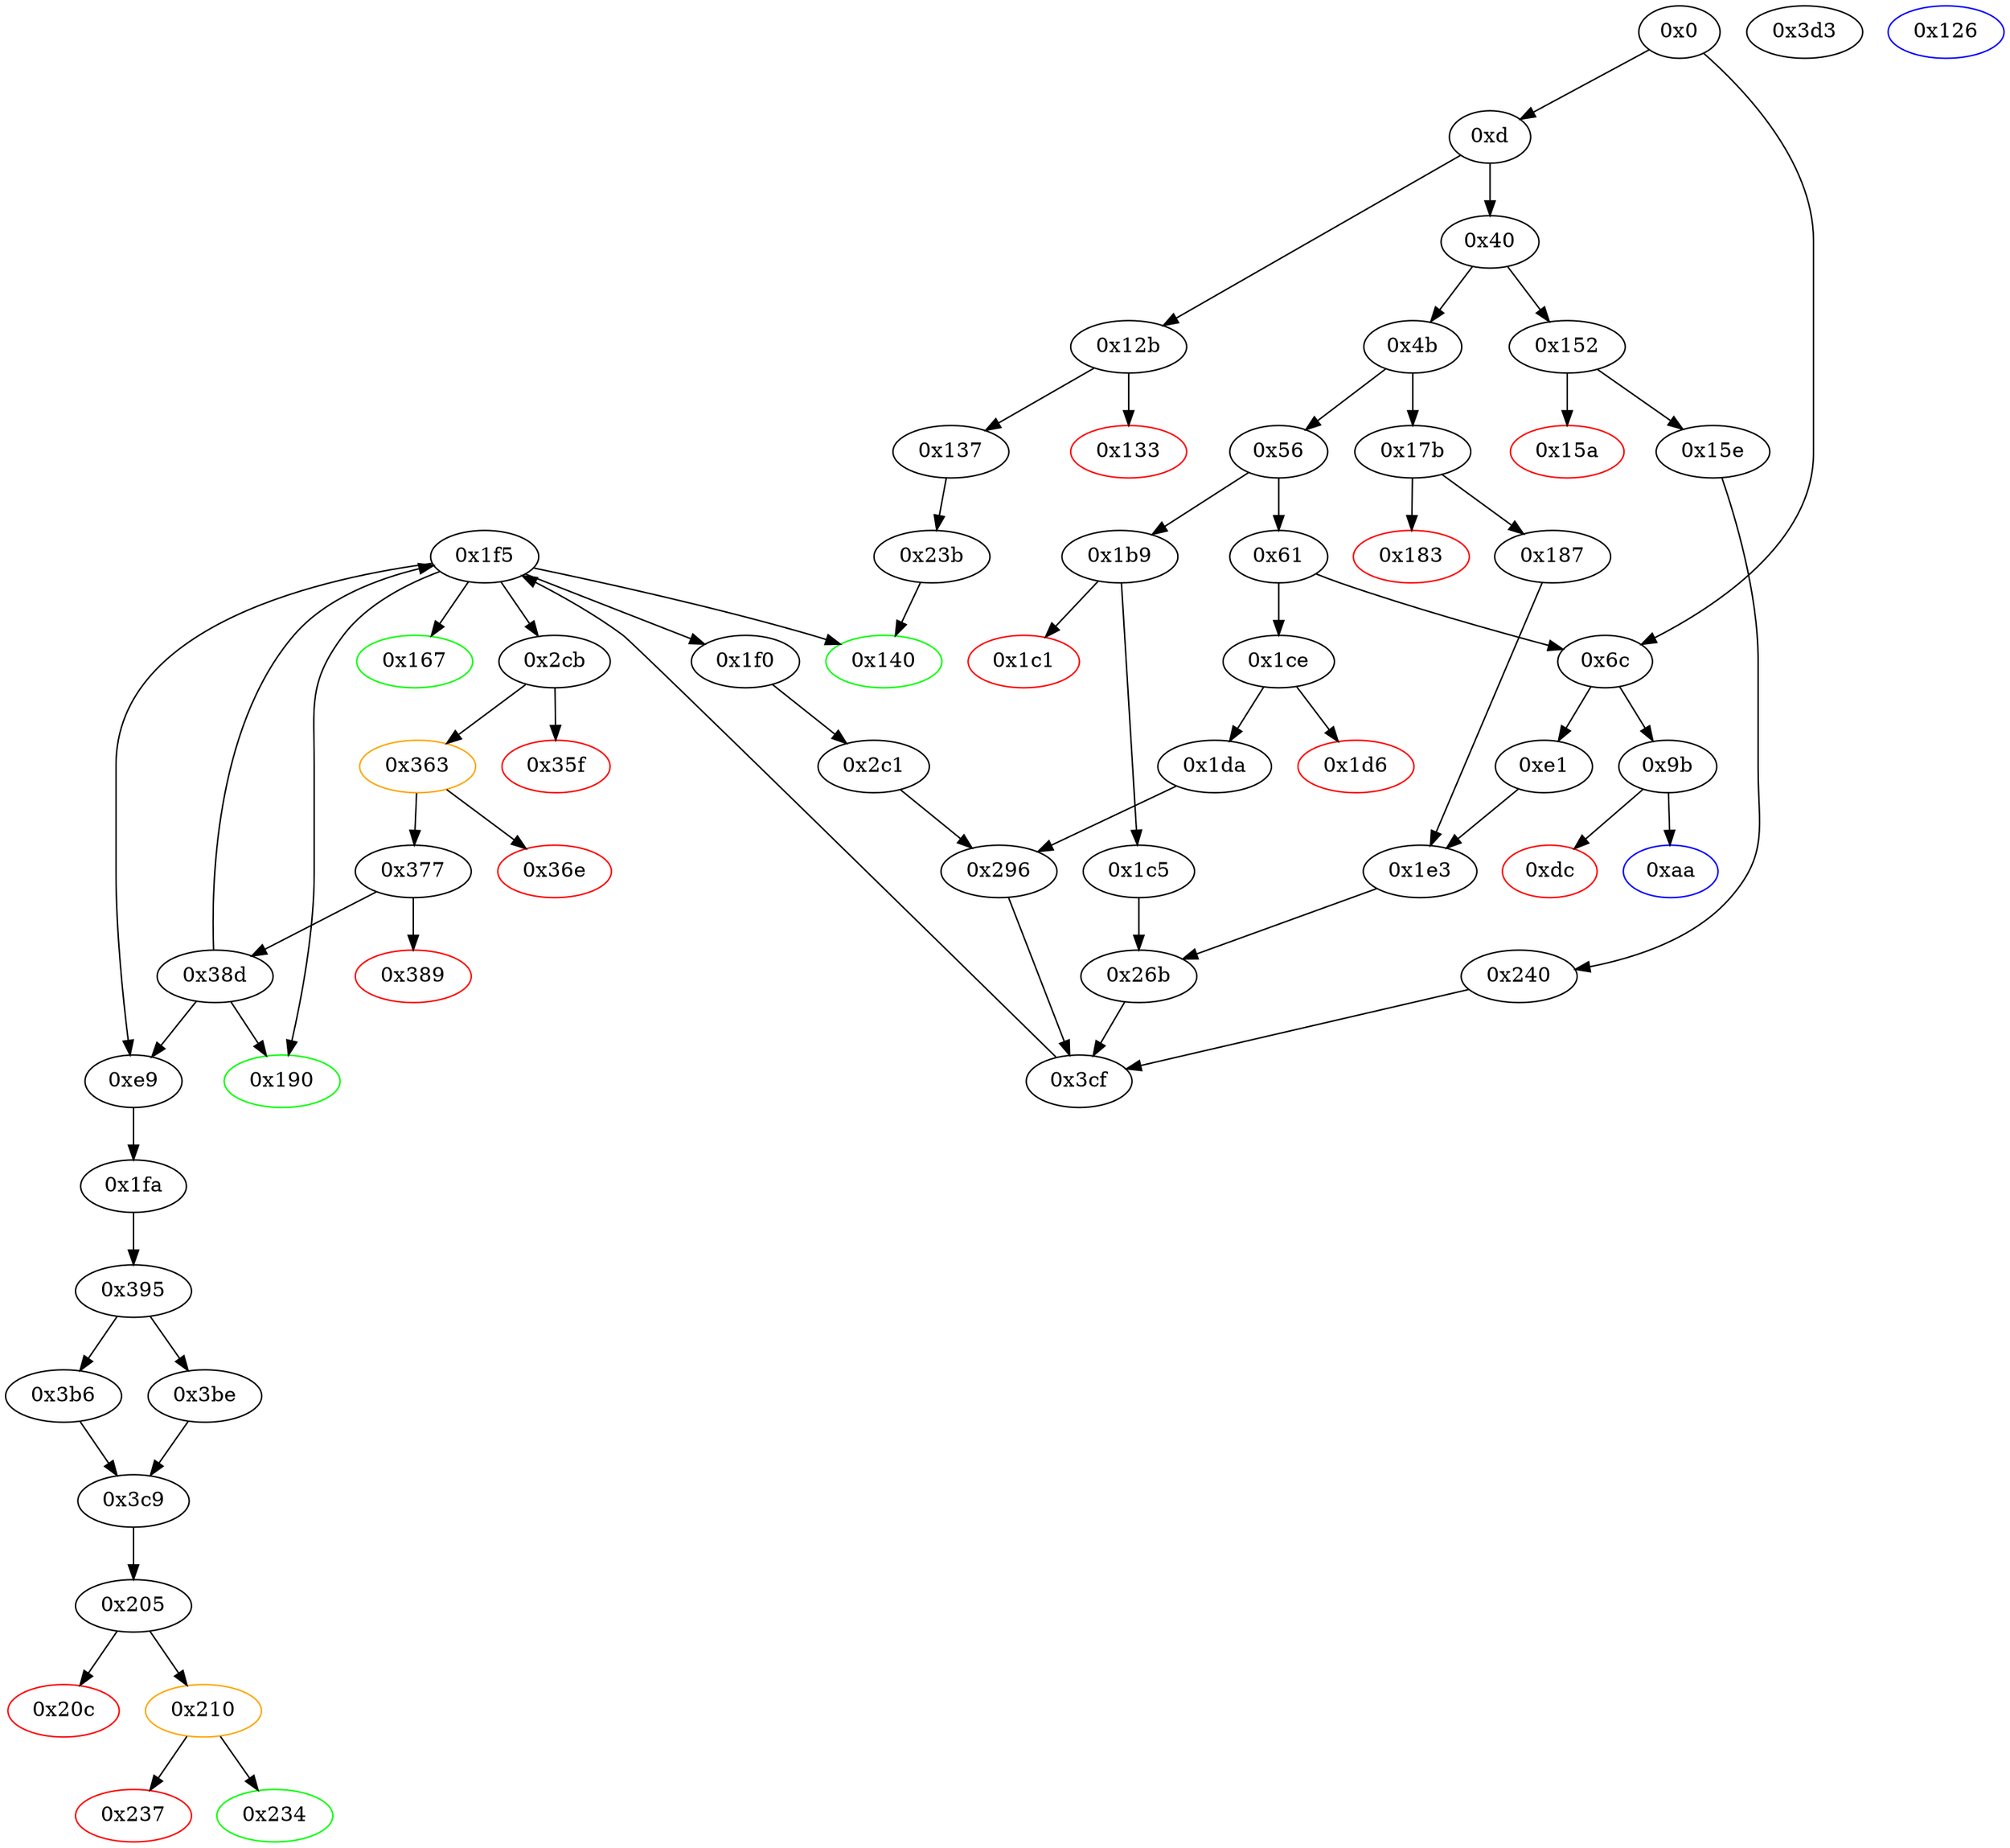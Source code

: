 strict digraph "" {
"0x133" [color=red, fillcolor=white, id="0x133", style=filled, tooltip="Block 0x133\n[0x133:0x136]\n---\nPredecessors: [0x12b]\nSuccessors: []\n---\n0x133 PUSH1 0x0\n0x135 DUP1\n0x136 REVERT\n---\n0x133: V75 = 0x0\n0x136: REVERT 0x0 0x0\n---\nEntry stack: [V11, V72]\nStack pops: 0\nStack additions: []\nExit stack: [V11, V72]\n\nDef sites:\nV11: {0xd.0x34}\nV72: {0x12b.0x12c}\n"];
"0x237" [color=red, fillcolor=white, id="0x237", style=filled, tooltip="Block 0x237\n[0x237:0x23a]\n---\nPredecessors: [0x210]\nSuccessors: []\n---\n0x237 JUMPDEST\n0x238 DUP3\n0x239 DUP3\n0x23a REVERT\n---\n0x237: JUMPDEST \n0x23a: REVERT V146 V144\n---\nEntry stack: [V11, 0x2710, S14, S13, {0xe9, 0x190, 0x2710, 0x665fd576fbbe6f247aff98f5c94a561e3f71ec2d3c988d56f12d342396c50cea}, S11, S10, S9, S8, 0x126, S6, V66, 0x2710, V143, V144, V146, V143]\nStack pops: 3\nStack additions: [S2, S1, S0]\nExit stack: [V11, 0x2710, S14, S13, {0xe9, 0x190, 0x2710, 0x665fd576fbbe6f247aff98f5c94a561e3f71ec2d3c988d56f12d342396c50cea}, S11, S10, S9, S8, 0x126, S6, V66, 0x2710, V143, V144, V146, V143]\n\nDef sites:\nV11: {0xd.0x34}\n0x2710: {0x6c.0x6d}\nS14: {0xd.0x34, 0x6c.0x70}\nS13: {0xd.0x34, 0x6c.0x6d, 0x6c.0x91}\n{0xe9, 0x190, 0x2710, 0x665fd576fbbe6f247aff98f5c94a561e3f71ec2d3c988d56f12d342396c50cea}: {0xe1.0xe2, 0x6c.0x70, 0x187.0x189, 0x6c.0x6d}\nS11: {0x1e3.0x1e4, 0xd.0x34, 0x6c.0x91, 0x6c.0x70}\nS10: {0xd.0x34, 0x6c.0x6d, 0x6c.0x91, 0xe1.0xe2, 0x1e3.0x1e6, 0x187.0x189}\nS9: {0x3cf_0x26b_0x1c5.0x3d0, 0x3cf_0x26b_0x1e3.0x3d0, 0x6c.0x70, 0x38d_0x1f5_0x296_0x38d.0x38f, 0x38d_0x1f5_0x296_0x3cf_0x296.0x38f, 0xe1.0xe2, 0x6c.0x6d, 0x1e3.0x1e4, 0x187.0x189}\nS8: {0x3cf_0x26b_0x1c5.0x3d0, 0x3cf_0x26b_0x1e3.0x3d0, 0x3cf_0x296_0x1da.0x3d0, 0x3cf_0x296_0x2c1.0x3d0, 0x38d_0x1f5_0x296_0x3cf_0x296.0x38f, 0x38d_0x1f5_0x296_0x38d.0x38f, 0x3cf_0x240.0x3d0}\n0x126: {0xe9.0xec}\nS6: {0x3cf_0x26b_0x1c5.0x3d0, 0x3cf_0x26b_0x1e3.0x3d0, 0x3cf_0x296_0x1da.0x3d0, 0x3cf_0x296_0x2c1.0x3d0, 0x38d_0x1f5_0x296_0x3cf_0x296.0x38f, 0x38d_0x1f5_0x296_0x38d.0x38f, 0x3cf_0x240.0x3d0}\nV66: {0xe9.0x103}\n0x2710: {0x210.0x211}\nV143: {0x210.0x223}\nV144: {0x210.0x224}\nV146: {0x210.0x227}\nV143: {0x210.0x223}\n"];
"0x61" [fillcolor=white, id="0x61", style=filled, tooltip="Block 0x61\n[0x61:0x6b]\n---\nPredecessors: [0x56]\nSuccessors: [0x6c, 0x1ce]\n---\n0x61 DUP1\n0x62 PUSH4 0xd4aae0c4\n0x67 EQ\n0x68 PUSH2 0x1ce\n0x6b JUMPI\n---\n0x62: V24 = 0xd4aae0c4\n0x67: V25 = EQ 0xd4aae0c4 V11\n0x68: V26 = 0x1ce\n0x6b: JUMPI 0x1ce V25\n---\nEntry stack: [V11]\nStack pops: 1\nStack additions: [S0]\nExit stack: [V11]\n\nDef sites:\nV11: {0xd.0x34}\n"];
"0xdc" [color=red, fillcolor=white, id="0xdc", style=filled, tooltip="Block 0xdc\n[0xdc:0xe0]\n---\nPredecessors: [0x9b]\nSuccessors: []\n---\n0xdc JUMPDEST\n0xdd PUSH1 0x0\n0xdf DUP1\n0xe0 REVERT\n---\n0xdc: JUMPDEST \n0xdd: V52 = 0x0\n0xe0: REVERT 0x0 0x0\n---\nEntry stack: [V11, 0x2710, 0x665fd576fbbe6f247aff98f5c94a561e3f71ec2d3c988d56f12d342396c50cea, 0x0]\nStack pops: 0\nStack additions: []\nExit stack: [V11, 0x2710, 0x665fd576fbbe6f247aff98f5c94a561e3f71ec2d3c988d56f12d342396c50cea, 0x0]\n\nDef sites:\nV11: {0xd.0x34}\n0x2710: {0x6c.0x6d}\n0x665fd576fbbe6f247aff98f5c94a561e3f71ec2d3c988d56f12d342396c50cea: {0x6c.0x70}\n0x0: {0x6c.0x91}\n"];
"0xe9" [fillcolor=white, id="0xe9", style=filled, tooltip="Block 0xe9\n[0xe9:0x125]\n---\nPredecessors: [0x1f5, 0x38d]\nSuccessors: [0x1fa]\n---\n0xe9 JUMPDEST\n0xea SWAP1\n0xeb POP\n0xec PUSH2 0x126\n0xef DUP2\n0xf0 PUSH1 0x0\n0xf2 CALLDATASIZE\n0xf3 DUP1\n0xf4 DUP1\n0xf5 PUSH1 0x1f\n0xf7 ADD\n0xf8 PUSH1 0x20\n0xfa DUP1\n0xfb SWAP2\n0xfc DIV\n0xfd MUL\n0xfe PUSH1 0x20\n0x100 ADD\n0x101 PUSH1 0x40\n0x103 MLOAD\n0x104 SWAP1\n0x105 DUP2\n0x106 ADD\n0x107 PUSH1 0x40\n0x109 MSTORE\n0x10a DUP1\n0x10b SWAP4\n0x10c SWAP3\n0x10d SWAP2\n0x10e SWAP1\n0x10f DUP2\n0x110 DUP2\n0x111 MSTORE\n0x112 PUSH1 0x20\n0x114 ADD\n0x115 DUP4\n0x116 DUP4\n0x117 DUP1\n0x118 DUP3\n0x119 DUP5\n0x11a CALLDATACOPY\n0x11b POP\n0x11c PUSH2 0x1fa\n0x11f SWAP5\n0x120 POP\n0x121 POP\n0x122 POP\n0x123 POP\n0x124 POP\n0x125 JUMP\n---\n0xe9: JUMPDEST \n0xec: V55 = 0x126\n0xf0: V56 = 0x0\n0xf2: V57 = CALLDATASIZE\n0xf5: V58 = 0x1f\n0xf7: V59 = ADD 0x1f V57\n0xf8: V60 = 0x20\n0xfc: V61 = DIV V59 0x20\n0xfd: V62 = MUL V61 0x20\n0xfe: V63 = 0x20\n0x100: V64 = ADD 0x20 V62\n0x101: V65 = 0x40\n0x103: V66 = M[0x40]\n0x106: V67 = ADD V66 V64\n0x107: V68 = 0x40\n0x109: M[0x40] = V67\n0x111: M[V66] = V57\n0x112: V69 = 0x20\n0x114: V70 = ADD 0x20 V66\n0x11a: CALLDATACOPY V70 0x0 V57\n0x11c: V71 = 0x1fa\n0x125: JUMP 0x1fa\n---\nEntry stack: [V11, 0x2710, S7, S6, {0xe9, 0x190, 0x2710, 0x665fd576fbbe6f247aff98f5c94a561e3f71ec2d3c988d56f12d342396c50cea}, S4, S3, S2, S1, S0]\nStack pops: 2\nStack additions: [S0, 0x126, S0, V66]\nExit stack: [V11, 0x2710, S7, S6, {0xe9, 0x190, 0x2710, 0x665fd576fbbe6f247aff98f5c94a561e3f71ec2d3c988d56f12d342396c50cea}, S4, S3, S2, S0, 0x126, S0, V66]\n\nDef sites:\nV11: {0xd.0x34}\n0x2710: {0x6c.0x6d}\nS7: {0xd.0x34, 0x6c.0x70}\nS6: {0xd.0x34, 0x6c.0x6d, 0x6c.0x91}\n{0xe9, 0x190, 0x2710, 0x665fd576fbbe6f247aff98f5c94a561e3f71ec2d3c988d56f12d342396c50cea}: {0xe1.0xe2, 0x6c.0x70, 0x187.0x189, 0x6c.0x6d}\nS4: {0x1e3.0x1e4, 0xd.0x34, 0x6c.0x91, 0x6c.0x70}\nS3: {0xd.0x34, 0x6c.0x91, 0x6c.0x6d, 0xe1.0xe2, 0x1e3.0x1e6, 0x187.0x189}\nS2: {0x3cf_0x26b_0x1c5.0x3d0, 0x3cf_0x26b_0x1e3.0x3d0, 0x6c.0x70, 0x38d_0x1f5_0x296_0x38d.0x38f, 0x38d_0x1f5_0x296_0x3cf_0x296.0x38f, 0xe1.0xe2, 0x6c.0x6d, 0x1e3.0x1e4, 0x187.0x189}\nS1: {0xd.0x34, 0x6c.0x91, 0x6c.0x70, 0x2c1.0x2c2, 0x1e3.0x1e6, 0x1e3.0x1e4}\nS0: {0x38d_0x1f5_0x296_0x3cf_0x296.0x38f, 0x38d.0x38f, 0x3cf.0x3d0, 0x38d_0x1f5_0x296_0x38d.0x38f}\n"];
"0x35f" [color=red, fillcolor=white, id="0x35f", style=filled, tooltip="Block 0x35f\n[0x35f:0x362]\n---\nPredecessors: [0x2cb]\nSuccessors: []\n---\n0x35f PUSH1 0x0\n0x361 DUP1\n0x362 REVERT\n---\n0x35f: V188 = 0x0\n0x362: REVERT 0x0 0x0\n---\nEntry stack: [V11, 0x2710, S16, S15, {0xe9, 0x190, 0x2710, 0x665fd576fbbe6f247aff98f5c94a561e3f71ec2d3c988d56f12d342396c50cea}, S13, S12, S11, S10, V176, 0xbe00bbd8, V179, 0x20, V174, V182, V174, 0x0, V176, V185]\nStack pops: 0\nStack additions: []\nExit stack: [V11, 0x2710, S16, S15, {0xe9, 0x190, 0x2710, 0x665fd576fbbe6f247aff98f5c94a561e3f71ec2d3c988d56f12d342396c50cea}, S13, S12, S11, S10, V176, 0xbe00bbd8, V179, 0x20, V174, V182, V174, 0x0, V176, V185]\n\nDef sites:\nV11: {0xd.0x34}\n0x2710: {0x6c.0x6d}\nS16: {0xd.0x34, 0x6c.0x70}\nS15: {0xd.0x34, 0x6c.0x6d, 0x6c.0x91}\n{0xe9, 0x190, 0x2710, 0x665fd576fbbe6f247aff98f5c94a561e3f71ec2d3c988d56f12d342396c50cea}: {0xe1.0xe2, 0x6c.0x70, 0x187.0x189, 0x6c.0x6d}\nS13: {0x1e3.0x1e4, 0xd.0x34, 0x6c.0x91, 0x6c.0x70}\nS12: {0xd.0x34, 0x6c.0x91, 0x6c.0x6d, 0xe1.0xe2, 0x1e3.0x1e6, 0x187.0x189}\nS11: {0x3cf_0x26b_0x1c5.0x3d0, 0x3cf_0x26b_0x1e3.0x3d0, 0x6c.0x70, 0x38d_0x1f5_0x296_0x38d.0x38f, 0x38d_0x1f5_0x296_0x3cf_0x296.0x38f, 0x1e3.0x1e4}\nS10: {0x2c1.0x2c2, 0x1e3.0x1e6, 0xd.0x34, 0x6c.0x91}\nV176: {0x2cb.0x33a}\n0xbe00bbd8: {0x2cb.0x33c}\nV179: {0x2cb.0x346}\n0x20: {0x2cb.0x348}\nV174: {0x2cb.0x321}\nV182: {0x2cb.0x351}\nV174: {0x2cb.0x321}\n0x0: {0x2cb.0x353}\nV176: {0x2cb.0x33a}\nV185: {0x2cb.0x358}\n"];
"0x167" [color=green, fillcolor=white, id="0x167", style=filled, tooltip="Block 0x167\n[0x167:0x17a]\n---\nPredecessors: [0x1f5]\nSuccessors: []\n---\n0x167 JUMPDEST\n0x168 PUSH1 0x40\n0x16a DUP1\n0x16b MLOAD\n0x16c SWAP2\n0x16d ISZERO\n0x16e ISZERO\n0x16f DUP3\n0x170 MSTORE\n0x171 MLOAD\n0x172 SWAP1\n0x173 DUP2\n0x174 SWAP1\n0x175 SUB\n0x176 PUSH1 0x20\n0x178 ADD\n0x179 SWAP1\n0x17a RETURN\n---\n0x167: JUMPDEST \n0x168: V90 = 0x40\n0x16b: V91 = M[0x40]\n0x16d: V92 = ISZERO S0\n0x16e: V93 = ISZERO V92\n0x170: M[V91] = V93\n0x171: V94 = M[0x40]\n0x175: V95 = SUB V91 V94\n0x176: V96 = 0x20\n0x178: V97 = ADD 0x20 V95\n0x17a: RETURN V94 V97\n---\nEntry stack: [V11, 0x2710, S7, S6, {0xe9, 0x190, 0x2710, 0x665fd576fbbe6f247aff98f5c94a561e3f71ec2d3c988d56f12d342396c50cea}, S4, S3, S2, S1, S0]\nStack pops: 1\nStack additions: []\nExit stack: [V11, 0x2710, S7, S6, {0xe9, 0x190, 0x2710, 0x665fd576fbbe6f247aff98f5c94a561e3f71ec2d3c988d56f12d342396c50cea}, S4, S3, S2, S1]\n\nDef sites:\nV11: {0xd.0x34}\n0x2710: {0x6c.0x6d}\nS7: {0xd.0x34, 0x6c.0x70}\nS6: {0xd.0x34, 0x6c.0x6d, 0x6c.0x91}\n{0xe9, 0x190, 0x2710, 0x665fd576fbbe6f247aff98f5c94a561e3f71ec2d3c988d56f12d342396c50cea}: {0xe1.0xe2, 0x6c.0x70, 0x187.0x189, 0x6c.0x6d}\nS4: {0x1e3.0x1e4, 0xd.0x34, 0x6c.0x91, 0x6c.0x70}\nS3: {0xd.0x34, 0x6c.0x91, 0x6c.0x6d, 0xe1.0xe2, 0x1e3.0x1e6, 0x187.0x189}\nS2: {0x3cf_0x26b_0x1c5.0x3d0, 0x3cf_0x26b_0x1e3.0x3d0, 0x6c.0x70, 0x38d_0x1f5_0x296_0x38d.0x38f, 0x38d_0x1f5_0x296_0x3cf_0x296.0x38f, 0x1e3.0x1e4}\nS1: {0x2c1.0x2c2, 0x1e3.0x1e6, 0xd.0x34, 0x6c.0x91}\nS0: {0x38d_0x1f5_0x296_0x3cf_0x296.0x38f, 0x3cf.0x3d0, 0x38d_0x1f5_0x296_0x38d.0x38f}\n"];
"0x137" [fillcolor=white, id="0x137", style=filled, tooltip="Block 0x137\n[0x137:0x13f]\n---\nPredecessors: [0x12b]\nSuccessors: [0x23b]\n---\n0x137 JUMPDEST\n0x138 POP\n0x139 PUSH2 0x140\n0x13c PUSH2 0x23b\n0x13f JUMP\n---\n0x137: JUMPDEST \n0x139: V76 = 0x140\n0x13c: V77 = 0x23b\n0x13f: JUMP 0x23b\n---\nEntry stack: [V11, V72]\nStack pops: 1\nStack additions: [0x140]\nExit stack: [V11, 0x140]\n\nDef sites:\nV11: {0xd.0x34}\nV72: {0x12b.0x12c}\n"];
"0x187" [fillcolor=white, id="0x187", style=filled, tooltip="Block 0x187\n[0x187:0x18f]\n---\nPredecessors: [0x17b]\nSuccessors: [0x1e3]\n---\n0x187 JUMPDEST\n0x188 POP\n0x189 PUSH2 0x190\n0x18c PUSH2 0x1e3\n0x18f JUMP\n---\n0x187: JUMPDEST \n0x189: V102 = 0x190\n0x18c: V103 = 0x1e3\n0x18f: JUMP 0x1e3\n---\nEntry stack: [V11, V98]\nStack pops: 1\nStack additions: [0x190]\nExit stack: [V11, 0x190]\n\nDef sites:\nV11: {0xd.0x34}\nV98: {0x17b.0x17c}\n"];
"0xd" [fillcolor=white, id="0xd", style=filled, tooltip="Block 0xd\n[0xd:0x3f]\n---\nPredecessors: [0x0]\nSuccessors: [0x40, 0x12b]\n---\n0xd PUSH4 0xffffffff\n0x12 PUSH29 0x100000000000000000000000000000000000000000000000000000000\n0x30 PUSH1 0x0\n0x32 CALLDATALOAD\n0x33 DIV\n0x34 AND\n0x35 PUSH4 0x4555d5c9\n0x3a DUP2\n0x3b EQ\n0x3c PUSH2 0x12b\n0x3f JUMPI\n---\n0xd: V6 = 0xffffffff\n0x12: V7 = 0x100000000000000000000000000000000000000000000000000000000\n0x30: V8 = 0x0\n0x32: V9 = CALLDATALOAD 0x0\n0x33: V10 = DIV V9 0x100000000000000000000000000000000000000000000000000000000\n0x34: V11 = AND V10 0xffffffff\n0x35: V12 = 0x4555d5c9\n0x3b: V13 = EQ V11 0x4555d5c9\n0x3c: V14 = 0x12b\n0x3f: JUMPI 0x12b V13\n---\nEntry stack: []\nStack pops: 0\nStack additions: [V11]\nExit stack: [V11]\n\nDef sites:\n"];
"0x240" [fillcolor=white, id="0x240", style=filled, tooltip="Block 0x240\n[0x240:0x26a]\n---\nPredecessors: [0x15e]\nSuccessors: [0x3cf]\n---\n0x240 JUMPDEST\n0x241 PUSH1 0x0\n0x243 PUSH2 0x1f5\n0x246 PUSH32 0x665fd576fbbe6f247aff98f5c94a561e3f71ec2d3c988d56f12d342396c50cea\n0x267 PUSH2 0x3cf\n0x26a JUMP\n---\n0x240: JUMPDEST \n0x241: V151 = 0x0\n0x243: V152 = 0x1f5\n0x246: V153 = 0x665fd576fbbe6f247aff98f5c94a561e3f71ec2d3c988d56f12d342396c50cea\n0x267: V154 = 0x3cf\n0x26a: JUMP 0x3cf\n---\nEntry stack: [V11, 0x167]\nStack pops: 0\nStack additions: [0x0, 0x1f5, 0x665fd576fbbe6f247aff98f5c94a561e3f71ec2d3c988d56f12d342396c50cea]\nExit stack: [V11, 0x167, 0x0, 0x1f5, 0x665fd576fbbe6f247aff98f5c94a561e3f71ec2d3c988d56f12d342396c50cea]\n\nDef sites:\nV11: {0xd.0x34}\n0x167: {0x15e.0x160}\n"];
"0x152" [fillcolor=white, id="0x152", style=filled, tooltip="Block 0x152\n[0x152:0x159]\n---\nPredecessors: [0x40]\nSuccessors: [0x15a, 0x15e]\n---\n0x152 JUMPDEST\n0x153 CALLVALUE\n0x154 DUP1\n0x155 ISZERO\n0x156 PUSH2 0x15e\n0x159 JUMPI\n---\n0x152: JUMPDEST \n0x153: V84 = CALLVALUE\n0x155: V85 = ISZERO V84\n0x156: V86 = 0x15e\n0x159: JUMPI 0x15e V85\n---\nEntry stack: [V11]\nStack pops: 0\nStack additions: [V84]\nExit stack: [V11, V84]\n\nDef sites:\nV11: {0xd.0x34}\n"];
"0x1ce" [fillcolor=white, id="0x1ce", style=filled, tooltip="Block 0x1ce\n[0x1ce:0x1d5]\n---\nPredecessors: [0x61]\nSuccessors: [0x1d6, 0x1da]\n---\n0x1ce JUMPDEST\n0x1cf CALLVALUE\n0x1d0 DUP1\n0x1d1 ISZERO\n0x1d2 PUSH2 0x1da\n0x1d5 JUMPI\n---\n0x1ce: JUMPDEST \n0x1cf: V118 = CALLVALUE\n0x1d1: V119 = ISZERO V118\n0x1d2: V120 = 0x1da\n0x1d5: JUMPI 0x1da V119\n---\nEntry stack: [V11]\nStack pops: 0\nStack additions: [V118]\nExit stack: [V11, V118]\n\nDef sites:\nV11: {0xd.0x34}\n"];
"0x12b" [fillcolor=white, id="0x12b", style=filled, tooltip="Block 0x12b\n[0x12b:0x132]\n---\nPredecessors: [0xd]\nSuccessors: [0x133, 0x137]\n---\n0x12b JUMPDEST\n0x12c CALLVALUE\n0x12d DUP1\n0x12e ISZERO\n0x12f PUSH2 0x137\n0x132 JUMPI\n---\n0x12b: JUMPDEST \n0x12c: V72 = CALLVALUE\n0x12e: V73 = ISZERO V72\n0x12f: V74 = 0x137\n0x132: JUMPI 0x137 V73\n---\nEntry stack: [V11]\nStack pops: 0\nStack additions: [V72]\nExit stack: [V11, V72]\n\nDef sites:\nV11: {0xd.0x34}\n"];
"0x1da" [fillcolor=white, id="0x1da", style=filled, tooltip="Block 0x1da\n[0x1da:0x1e2]\n---\nPredecessors: [0x1ce]\nSuccessors: [0x296]\n---\n0x1da JUMPDEST\n0x1db POP\n0x1dc PUSH2 0x190\n0x1df PUSH2 0x296\n0x1e2 JUMP\n---\n0x1da: JUMPDEST \n0x1dc: V122 = 0x190\n0x1df: V123 = 0x296\n0x1e2: JUMP 0x296\n---\nEntry stack: [V11, V118]\nStack pops: 1\nStack additions: [0x190]\nExit stack: [V11, 0x190]\n\nDef sites:\nV11: {0xd.0x34}\nV118: {0x1ce.0x1cf}\n"];
"0x3cf" [fillcolor=white, id="0x3cf", style=filled, tooltip="Block 0x3cf\n[0x3cf:0x3d2]\n---\nPredecessors: [0x240, 0x26b, 0x296]\nSuccessors: [0x1f5]\n---\n0x3cf JUMPDEST\n0x3d0 SLOAD\n0x3d1 SWAP1\n0x3d2 JUMP\n---\n0x3cf: JUMPDEST \n0x3d0: V218 = S[{0x4172f0f7d2289153072b0a6ca36959e0cbe2efc3afe50fc81636caa96338137b, 0x665fd576fbbe6f247aff98f5c94a561e3f71ec2d3c988d56f12d342396c50cea, 0xd625496217aa6a3453eecb9c3489dc5a53e6c67b444329ea2b2cbc9ff547639b}]\n0x3d2: JUMP 0x1f5\n---\nEntry stack: [V11, 0x2710, S12, S11, S10, S9, S8, S7, S6, S5, S4, {0x140, 0x167, 0x190, 0x1f0, 0x2cb}, 0x0, 0x1f5, {0x4172f0f7d2289153072b0a6ca36959e0cbe2efc3afe50fc81636caa96338137b, 0x665fd576fbbe6f247aff98f5c94a561e3f71ec2d3c988d56f12d342396c50cea, 0xd625496217aa6a3453eecb9c3489dc5a53e6c67b444329ea2b2cbc9ff547639b}]\nStack pops: 2\nStack additions: [V218]\nExit stack: [V11, 0x2710, S12, S11, S10, S9, S8, S7, S6, S5, S4, {0x140, 0x167, 0x190, 0x1f0, 0x2cb}, 0x0, V218]\n\nDef sites:\nV11: {0xd.0x34}\n0x2710: {0x6c.0x6d}\nS12: {0xd.0x34, 0x6c.0x70}\nS11: {0xd.0x34, 0x6c.0x6d, 0x6c.0x91}\nS10: {0xe1.0xe2, 0xd.0x34, 0x6c.0x70, 0x187.0x189, 0x6c.0x6d}\nS9: {0x1e3.0x1e4, 0xd.0x34, 0x6c.0x6d, 0x6c.0x70, 0x6c.0x91}\nS8: {0xd.0x34, 0x6c.0x70, 0x6c.0x6d, 0x6c.0x91, 0xe1.0xe2, 0x1e3.0x1e6, 0x187.0x189}\nS7: {0x3cf_0x26b_0x1c5.0x3d0, 0x3cf_0x26b_0x1e3.0x3d0, 0xd.0x34, 0x6c.0x91, 0x6c.0x70, 0x38d_0x1f5_0x296_0x38d.0x38f, 0x38d_0x1f5_0x296_0x3cf_0x296.0x38f, 0x1e3.0x1e4}\nS6: {0xd.0x34, 0x6c.0x91, 0xe1.0xe2, 0x2c1.0x2c2, 0x1e3.0x1e6, 0x187.0x189}\nS5: {0x3cf_0x26b_0x1c5.0x3d0, 0x3cf_0x26b_0x1e3.0x3d0, 0x3cf_0x296_0x1da.0x3d0, 0x3cf_0x296_0x2c1.0x3d0, 0x3cf_0x240.0x3d0, 0x38d_0x1f5_0x296_0x3cf_0x296.0x38f, 0x38d_0x1f5_0x296_0x38d.0x38f, 0x1e3.0x1e4}\nS4: {0x2c1.0x2c2, 0x1e3.0x1e6, 0xd.0x34}\n{0x140, 0x167, 0x190, 0x1f0, 0x2cb}: {0x2c1.0x2c4, 0x1e3.0x1e9, 0x1da.0x1dc, 0x1c5.0x1c7, 0x15e.0x160}\n0x0: {0x26b.0x26c, 0x240.0x241, 0x296.0x297}\n0x1f5: {0x240.0x243, 0x26b.0x26e, 0x296.0x299}\n{0x4172f0f7d2289153072b0a6ca36959e0cbe2efc3afe50fc81636caa96338137b, 0x665fd576fbbe6f247aff98f5c94a561e3f71ec2d3c988d56f12d342396c50cea, 0xd625496217aa6a3453eecb9c3489dc5a53e6c67b444329ea2b2cbc9ff547639b}: {0x240.0x246, 0x26b.0x271, 0x296.0x29c}\n"];
"0x26b" [fillcolor=white, id="0x26b", style=filled, tooltip="Block 0x26b\n[0x26b:0x295]\n---\nPredecessors: [0x1c5, 0x1e3]\nSuccessors: [0x3cf]\n---\n0x26b JUMPDEST\n0x26c PUSH1 0x0\n0x26e PUSH2 0x1f5\n0x271 PUSH32 0xd625496217aa6a3453eecb9c3489dc5a53e6c67b444329ea2b2cbc9ff547639b\n0x292 PUSH2 0x3cf\n0x295 JUMP\n---\n0x26b: JUMPDEST \n0x26c: V155 = 0x0\n0x26e: V156 = 0x1f5\n0x271: V157 = 0xd625496217aa6a3453eecb9c3489dc5a53e6c67b444329ea2b2cbc9ff547639b\n0x292: V158 = 0x3cf\n0x295: JUMP 0x3cf\n---\nEntry stack: [V11, 0x2710, 0x665fd576fbbe6f247aff98f5c94a561e3f71ec2d3c988d56f12d342396c50cea, S4, {0xe9, 0x190}, 0x0, S1, {0x140, 0x1f0}]\nStack pops: 0\nStack additions: [0x0, 0x1f5, 0xd625496217aa6a3453eecb9c3489dc5a53e6c67b444329ea2b2cbc9ff547639b]\nExit stack: [V11, 0x2710, 0x665fd576fbbe6f247aff98f5c94a561e3f71ec2d3c988d56f12d342396c50cea, S4, {0xe9, 0x190}, 0x0, S1, {0x140, 0x1f0}, 0x0, 0x1f5, 0xd625496217aa6a3453eecb9c3489dc5a53e6c67b444329ea2b2cbc9ff547639b]\n\nDef sites:\nV11: {0xd.0x34}\n0x2710: {0x6c.0x6d}\n0x665fd576fbbe6f247aff98f5c94a561e3f71ec2d3c988d56f12d342396c50cea: {0x6c.0x70}\nS4: {0xd.0x34, 0x6c.0x91}\n{0xe9, 0x190}: {0xe1.0xe2, 0x187.0x189}\n0x0: {0x1e3.0x1e4}\nS1: {0x1e3.0x1e6, 0xd.0x34}\n{0x140, 0x1f0}: {0x1e3.0x1e9, 0x1c5.0x1c7}\n"];
"0x363" [color=orange, fillcolor=white, id="0x363", style=filled, tooltip="Block 0x363\n[0x363:0x36d]\n---\nPredecessors: [0x2cb]\nSuccessors: [0x36e, 0x377]\n---\n0x363 JUMPDEST\n0x364 POP\n0x365 GAS\n0x366 CALL\n0x367 ISZERO\n0x368 DUP1\n0x369 ISZERO\n0x36a PUSH2 0x377\n0x36d JUMPI\n---\n0x363: JUMPDEST \n0x365: V189 = GAS\n0x366: V190 = CALL V189 V176 0x0 V174 V182 V174 0x20\n0x367: V191 = ISZERO V190\n0x369: V192 = ISZERO V191\n0x36a: V193 = 0x377\n0x36d: JUMPI 0x377 V192\n---\nEntry stack: [V11, 0x2710, S16, S15, {0xe9, 0x190, 0x2710, 0x665fd576fbbe6f247aff98f5c94a561e3f71ec2d3c988d56f12d342396c50cea}, S13, S12, S11, S10, V176, 0xbe00bbd8, V179, 0x20, V174, V182, V174, 0x0, V176, V185]\nStack pops: 7\nStack additions: [V191]\nExit stack: [V11, 0x2710, S16, S15, {0xe9, 0x190, 0x2710, 0x665fd576fbbe6f247aff98f5c94a561e3f71ec2d3c988d56f12d342396c50cea}, S13, S12, S11, S10, V176, 0xbe00bbd8, V179, V191]\n\nDef sites:\nV11: {0xd.0x34}\n0x2710: {0x6c.0x6d}\nS16: {0xd.0x34, 0x6c.0x70}\nS15: {0xd.0x34, 0x6c.0x6d, 0x6c.0x91}\n{0xe9, 0x190, 0x2710, 0x665fd576fbbe6f247aff98f5c94a561e3f71ec2d3c988d56f12d342396c50cea}: {0xe1.0xe2, 0x6c.0x70, 0x187.0x189, 0x6c.0x6d}\nS13: {0x1e3.0x1e4, 0xd.0x34, 0x6c.0x91, 0x6c.0x70}\nS12: {0xd.0x34, 0x6c.0x91, 0x6c.0x6d, 0xe1.0xe2, 0x1e3.0x1e6, 0x187.0x189}\nS11: {0x3cf_0x26b_0x1c5.0x3d0, 0x3cf_0x26b_0x1e3.0x3d0, 0x6c.0x70, 0x38d_0x1f5_0x296_0x38d.0x38f, 0x38d_0x1f5_0x296_0x3cf_0x296.0x38f, 0x1e3.0x1e4}\nS10: {0x2c1.0x2c2, 0x1e3.0x1e6, 0xd.0x34, 0x6c.0x91}\nV176: {0x2cb.0x33a}\n0xbe00bbd8: {0x2cb.0x33c}\nV179: {0x2cb.0x346}\n0x20: {0x2cb.0x348}\nV174: {0x2cb.0x321}\nV182: {0x2cb.0x351}\nV174: {0x2cb.0x321}\n0x0: {0x2cb.0x353}\nV176: {0x2cb.0x33a}\nV185: {0x2cb.0x358}\n"];
"0x4b" [fillcolor=white, id="0x4b", style=filled, tooltip="Block 0x4b\n[0x4b:0x55]\n---\nPredecessors: [0x40]\nSuccessors: [0x56, 0x17b]\n---\n0x4b DUP1\n0x4c PUSH4 0x5c60da1b\n0x51 EQ\n0x52 PUSH2 0x17b\n0x55 JUMPI\n---\n0x4c: V18 = 0x5c60da1b\n0x51: V19 = EQ 0x5c60da1b V11\n0x52: V20 = 0x17b\n0x55: JUMPI 0x17b V19\n---\nEntry stack: [V11]\nStack pops: 1\nStack additions: [S0]\nExit stack: [V11]\n\nDef sites:\nV11: {0xd.0x34}\n"];
"0x15a" [color=red, fillcolor=white, id="0x15a", style=filled, tooltip="Block 0x15a\n[0x15a:0x15d]\n---\nPredecessors: [0x152]\nSuccessors: []\n---\n0x15a PUSH1 0x0\n0x15c DUP1\n0x15d REVERT\n---\n0x15a: V87 = 0x0\n0x15d: REVERT 0x0 0x0\n---\nEntry stack: [V11, V84]\nStack pops: 0\nStack additions: []\nExit stack: [V11, V84]\n\nDef sites:\nV11: {0xd.0x34}\nV84: {0x152.0x153}\n"];
"0x36e" [color=red, fillcolor=white, id="0x36e", style=filled, tooltip="Block 0x36e\n[0x36e:0x376]\n---\nPredecessors: [0x363]\nSuccessors: []\n---\n0x36e RETURNDATASIZE\n0x36f PUSH1 0x0\n0x371 DUP1\n0x372 RETURNDATACOPY\n0x373 RETURNDATASIZE\n0x374 PUSH1 0x0\n0x376 REVERT\n---\n0x36e: V194 = RETURNDATASIZE\n0x36f: V195 = 0x0\n0x372: RETURNDATACOPY 0x0 0x0 V194\n0x373: V196 = RETURNDATASIZE\n0x374: V197 = 0x0\n0x376: REVERT 0x0 V196\n---\nEntry stack: [V11, 0x2710, 0x665fd576fbbe6f247aff98f5c94a561e3f71ec2d3c988d56f12d342396c50cea, S9, {0xe9, 0x190, 0x2710}, S7, S6, S5, S4, S3, 0xbe00bbd8, S1, V191]\nStack pops: 0\nStack additions: []\nExit stack: [V11, 0x2710, 0x665fd576fbbe6f247aff98f5c94a561e3f71ec2d3c988d56f12d342396c50cea, S9, {0xe9, 0x190, 0x2710}, S7, S6, S5, S4, S3, 0xbe00bbd8, S1, V191]\n\nDef sites:\nV11: {0xd.0x34}\n0x2710: {0x6c.0x6d}\n0x665fd576fbbe6f247aff98f5c94a561e3f71ec2d3c988d56f12d342396c50cea: {0x6c.0x70}\nS9: {0xd.0x34, 0x6c.0x91}\n{0xe9, 0x190, 0x2710}: {0xe1.0xe2, 0x6c.0x6d, 0x187.0x189}\nS7: {0x1e3.0x1e4, 0xd.0x34, 0x6c.0x70}\nS6: {0x1e3.0x1e6, 0xd.0x34, 0x6c.0x6d, 0x6c.0x91}\nS5: {0x3cf_0x26b_0x1c5.0x3d0, 0x38d_0x1f5_0x296_0x38d.0x38f, 0x3cf_0x26b_0x1e3.0x3d0, 0x6c.0x70, 0x38d_0x1f5_0x296_0x3cf_0x296.0x38f}\nS4: {0x2c1.0x2c2, 0xd.0x34, 0x6c.0x91}\nS3: {0x2cb_0x1f5_0x296_0x38d.0x33a, 0x2cb_0x1f5_0x296_0x3cf_0x296.0x33a}\n0xbe00bbd8: {0x2cb_0x1f5_0x296_0x3cf_0x296.0x33c, 0x2cb_0x1f5_0x296_0x38d.0x33c}\nS1: {0x2cb_0x1f5_0x296_0x3cf_0x296.0x346, 0x2cb_0x1f5_0x296_0x38d.0x346}\nV191: {0x363.0x367}\n"];
"0x296" [fillcolor=white, id="0x296", style=filled, tooltip="Block 0x296\n[0x296:0x2c0]\n---\nPredecessors: [0x1da, 0x2c1]\nSuccessors: [0x3cf]\n---\n0x296 JUMPDEST\n0x297 PUSH1 0x0\n0x299 PUSH2 0x1f5\n0x29c PUSH32 0x4172f0f7d2289153072b0a6ca36959e0cbe2efc3afe50fc81636caa96338137b\n0x2bd PUSH2 0x3cf\n0x2c0 JUMP\n---\n0x296: JUMPDEST \n0x297: V159 = 0x0\n0x299: V160 = 0x1f5\n0x29c: V161 = 0x4172f0f7d2289153072b0a6ca36959e0cbe2efc3afe50fc81636caa96338137b\n0x2bd: V162 = 0x3cf\n0x2c0: JUMP 0x3cf\n---\nEntry stack: [V11, 0x2710, S9, S8, {0xe9, 0x190, 0x2710, 0x665fd576fbbe6f247aff98f5c94a561e3f71ec2d3c988d56f12d342396c50cea}, S6, S5, S4, S3, S2, S1, {0x190, 0x2cb}]\nStack pops: 0\nStack additions: [0x0, 0x1f5, 0x4172f0f7d2289153072b0a6ca36959e0cbe2efc3afe50fc81636caa96338137b]\nExit stack: [V11, 0x2710, S9, S8, {0xe9, 0x190, 0x2710, 0x665fd576fbbe6f247aff98f5c94a561e3f71ec2d3c988d56f12d342396c50cea}, S6, S5, S4, S3, S2, S1, {0x190, 0x2cb}, 0x0, 0x1f5, 0x4172f0f7d2289153072b0a6ca36959e0cbe2efc3afe50fc81636caa96338137b]\n\nDef sites:\nV11: {0xd.0x34}\n0x2710: {0x6c.0x6d}\nS9: {0xd.0x34, 0x6c.0x70}\nS8: {0xd.0x34, 0x6c.0x6d, 0x6c.0x91}\n{0xe9, 0x190, 0x2710, 0x665fd576fbbe6f247aff98f5c94a561e3f71ec2d3c988d56f12d342396c50cea}: {0xe1.0xe2, 0x6c.0x70, 0x187.0x189, 0x6c.0x6d}\nS6: {0x1e3.0x1e4, 0xd.0x34, 0x6c.0x91, 0x6c.0x70}\nS5: {0xd.0x34, 0x6c.0x91, 0x6c.0x6d, 0xe1.0xe2, 0x1e3.0x1e6, 0x187.0x189}\nS4: {0x3cf_0x26b_0x1c5.0x3d0, 0x3cf_0x26b_0x1e3.0x3d0, 0x6c.0x70, 0x38d_0x1f5_0x296_0x38d.0x38f, 0x38d_0x1f5_0x296_0x3cf_0x296.0x38f, 0x1e3.0x1e4}\nS3: {0x2c1.0x2c2, 0x1e3.0x1e6, 0xd.0x34, 0x6c.0x91}\nS2: {0x38d_0x1f5_0x296_0x3cf_0x296.0x38f, 0x3cf.0x3d0, 0x38d_0x1f5_0x296_0x38d.0x38f}\nS1: {0x2c1.0x2c2, 0xd.0x34}\n{0x190, 0x2cb}: {0x2c1.0x2c4, 0x1da.0x1dc}\n"];
"0x234" [color=green, fillcolor=white, id="0x234", style=filled, tooltip="Block 0x234\n[0x234:0x236]\n---\nPredecessors: [0x210]\nSuccessors: []\n---\n0x234 DUP3\n0x235 DUP3\n0x236 RETURN\n---\n0x236: RETURN V146 V144\n---\nEntry stack: [V11, 0x2710, S14, S13, {0xe9, 0x190, 0x2710, 0x665fd576fbbe6f247aff98f5c94a561e3f71ec2d3c988d56f12d342396c50cea}, S11, S10, S9, S8, 0x126, S6, V66, 0x2710, V143, V144, V146, V143]\nStack pops: 3\nStack additions: [S2, S1, S0]\nExit stack: [V11, 0x2710, S14, S13, {0xe9, 0x190, 0x2710, 0x665fd576fbbe6f247aff98f5c94a561e3f71ec2d3c988d56f12d342396c50cea}, S11, S10, S9, S8, 0x126, S6, V66, 0x2710, V143, V144, V146, V143]\n\nDef sites:\nV11: {0xd.0x34}\n0x2710: {0x6c.0x6d}\nS14: {0xd.0x34, 0x6c.0x70}\nS13: {0xd.0x34, 0x6c.0x6d, 0x6c.0x91}\n{0xe9, 0x190, 0x2710, 0x665fd576fbbe6f247aff98f5c94a561e3f71ec2d3c988d56f12d342396c50cea}: {0xe1.0xe2, 0x6c.0x70, 0x187.0x189, 0x6c.0x6d}\nS11: {0x1e3.0x1e4, 0xd.0x34, 0x6c.0x91, 0x6c.0x70}\nS10: {0xd.0x34, 0x6c.0x6d, 0x6c.0x91, 0xe1.0xe2, 0x1e3.0x1e6, 0x187.0x189}\nS9: {0x3cf_0x26b_0x1c5.0x3d0, 0x3cf_0x26b_0x1e3.0x3d0, 0x6c.0x70, 0x38d_0x1f5_0x296_0x38d.0x38f, 0x38d_0x1f5_0x296_0x3cf_0x296.0x38f, 0xe1.0xe2, 0x6c.0x6d, 0x1e3.0x1e4, 0x187.0x189}\nS8: {0x3cf_0x26b_0x1c5.0x3d0, 0x3cf_0x26b_0x1e3.0x3d0, 0x3cf_0x296_0x1da.0x3d0, 0x3cf_0x296_0x2c1.0x3d0, 0x38d_0x1f5_0x296_0x3cf_0x296.0x38f, 0x38d_0x1f5_0x296_0x38d.0x38f, 0x3cf_0x240.0x3d0}\n0x126: {0xe9.0xec}\nS6: {0x3cf_0x26b_0x1c5.0x3d0, 0x3cf_0x26b_0x1e3.0x3d0, 0x3cf_0x296_0x1da.0x3d0, 0x3cf_0x296_0x2c1.0x3d0, 0x38d_0x1f5_0x296_0x3cf_0x296.0x38f, 0x38d_0x1f5_0x296_0x38d.0x38f, 0x3cf_0x240.0x3d0}\nV66: {0xe9.0x103}\n0x2710: {0x210.0x211}\nV143: {0x210.0x223}\nV144: {0x210.0x224}\nV146: {0x210.0x227}\nV143: {0x210.0x223}\n"];
"0x20c" [color=red, fillcolor=white, id="0x20c", style=filled, tooltip="Block 0x20c\n[0x20c:0x20f]\n---\nPredecessors: [0x205]\nSuccessors: []\n---\n0x20c PUSH1 0x0\n0x20e DUP1\n0x20f REVERT\n---\n0x20c: V135 = 0x0\n0x20f: REVERT 0x0 0x0\n---\nEntry stack: [V11, 0x2710, S10, S9, {0xe9, 0x190, 0x2710, 0x665fd576fbbe6f247aff98f5c94a561e3f71ec2d3c988d56f12d342396c50cea}, S7, S6, S5, S4, 0x126, S2, V66, 0x0]\nStack pops: 0\nStack additions: []\nExit stack: [V11, 0x2710, S10, S9, {0xe9, 0x190, 0x2710, 0x665fd576fbbe6f247aff98f5c94a561e3f71ec2d3c988d56f12d342396c50cea}, S7, S6, S5, S4, 0x126, S2, V66, 0x0]\n\nDef sites:\nV11: {0xd.0x34}\n0x2710: {0x6c.0x6d}\nS10: {0xd.0x34, 0x6c.0x70}\nS9: {0xd.0x34, 0x6c.0x6d, 0x6c.0x91}\n{0xe9, 0x190, 0x2710, 0x665fd576fbbe6f247aff98f5c94a561e3f71ec2d3c988d56f12d342396c50cea}: {0xe1.0xe2, 0x6c.0x70, 0x187.0x189, 0x6c.0x6d}\nS7: {0x1e3.0x1e4, 0xd.0x34, 0x6c.0x91, 0x6c.0x70}\nS6: {0xd.0x34, 0x6c.0x6d, 0x6c.0x91, 0xe1.0xe2, 0x1e3.0x1e6, 0x187.0x189}\nS5: {0x3cf_0x26b_0x1c5.0x3d0, 0x3cf_0x26b_0x1e3.0x3d0, 0x6c.0x70, 0x38d_0x1f5_0x296_0x38d.0x38f, 0x38d_0x1f5_0x296_0x3cf_0x296.0x38f, 0xe1.0xe2, 0x6c.0x6d, 0x1e3.0x1e4, 0x187.0x189}\nS4: {0x3cf_0x26b_0x1c5.0x3d0, 0x3cf_0x26b_0x1e3.0x3d0, 0x3cf_0x296_0x1da.0x3d0, 0x3cf_0x296_0x2c1.0x3d0, 0x38d_0x1f5_0x296_0x3cf_0x296.0x38f, 0x38d_0x1f5_0x296_0x38d.0x38f, 0x3cf_0x240.0x3d0}\n0x126: {0xe9.0xec}\nS2: {0x3cf_0x26b_0x1c5.0x3d0, 0x3cf_0x26b_0x1e3.0x3d0, 0x3cf_0x296_0x1da.0x3d0, 0x3cf_0x296_0x2c1.0x3d0, 0x38d_0x1f5_0x296_0x3cf_0x296.0x38f, 0x38d_0x1f5_0x296_0x38d.0x38f, 0x3cf_0x240.0x3d0}\nV66: {0xe9.0x103}\n0x0: {0x1fa.0x1fb}\n"];
"0x1c5" [fillcolor=white, id="0x1c5", style=filled, tooltip="Block 0x1c5\n[0x1c5:0x1cd]\n---\nPredecessors: [0x1b9]\nSuccessors: [0x26b]\n---\n0x1c5 JUMPDEST\n0x1c6 POP\n0x1c7 PUSH2 0x140\n0x1ca PUSH2 0x26b\n0x1cd JUMP\n---\n0x1c5: JUMPDEST \n0x1c7: V116 = 0x140\n0x1ca: V117 = 0x26b\n0x1cd: JUMP 0x26b\n---\nEntry stack: [V11, V112]\nStack pops: 1\nStack additions: [0x140]\nExit stack: [V11, 0x140]\n\nDef sites:\nV11: {0xd.0x34}\nV112: {0x1b9.0x1ba}\n"];
"0x1f0" [fillcolor=white, id="0x1f0", style=filled, tooltip="Block 0x1f0\n[0x1f0:0x1f4]\n---\nPredecessors: [0x1f5]\nSuccessors: [0x2c1]\n---\n0x1f0 JUMPDEST\n0x1f1 PUSH2 0x2c1\n0x1f4 JUMP\n---\n0x1f0: JUMPDEST \n0x1f1: V128 = 0x2c1\n0x1f4: JUMP 0x2c1\n---\nEntry stack: [V11, 0x2710, S7, S6, {0xe9, 0x190, 0x2710, 0x665fd576fbbe6f247aff98f5c94a561e3f71ec2d3c988d56f12d342396c50cea}, S4, S3, S2, S1, S0]\nStack pops: 0\nStack additions: []\nExit stack: [V11, 0x2710, S7, S6, {0xe9, 0x190, 0x2710, 0x665fd576fbbe6f247aff98f5c94a561e3f71ec2d3c988d56f12d342396c50cea}, S4, S3, S2, S1, S0]\n\nDef sites:\nV11: {0xd.0x34}\n0x2710: {0x6c.0x6d}\nS7: {0xd.0x34, 0x6c.0x70}\nS6: {0xd.0x34, 0x6c.0x6d, 0x6c.0x91}\n{0xe9, 0x190, 0x2710, 0x665fd576fbbe6f247aff98f5c94a561e3f71ec2d3c988d56f12d342396c50cea}: {0xe1.0xe2, 0x6c.0x70, 0x187.0x189, 0x6c.0x6d}\nS4: {0x1e3.0x1e4, 0xd.0x34, 0x6c.0x91, 0x6c.0x70}\nS3: {0xd.0x34, 0x6c.0x91, 0x6c.0x6d, 0xe1.0xe2, 0x1e3.0x1e6, 0x187.0x189}\nS2: {0x3cf_0x26b_0x1c5.0x3d0, 0x3cf_0x26b_0x1e3.0x3d0, 0x6c.0x70, 0x38d_0x1f5_0x296_0x38d.0x38f, 0x38d_0x1f5_0x296_0x3cf_0x296.0x38f, 0x1e3.0x1e4}\nS1: {0x2c1.0x2c2, 0x1e3.0x1e6, 0xd.0x34, 0x6c.0x91}\nS0: {0x38d_0x1f5_0x296_0x3cf_0x296.0x38f, 0x3cf.0x3d0, 0x38d_0x1f5_0x296_0x38d.0x38f}\n"];
"0x17b" [fillcolor=white, id="0x17b", style=filled, tooltip="Block 0x17b\n[0x17b:0x182]\n---\nPredecessors: [0x4b]\nSuccessors: [0x183, 0x187]\n---\n0x17b JUMPDEST\n0x17c CALLVALUE\n0x17d DUP1\n0x17e ISZERO\n0x17f PUSH2 0x187\n0x182 JUMPI\n---\n0x17b: JUMPDEST \n0x17c: V98 = CALLVALUE\n0x17e: V99 = ISZERO V98\n0x17f: V100 = 0x187\n0x182: JUMPI 0x187 V99\n---\nEntry stack: [V11]\nStack pops: 0\nStack additions: [V98]\nExit stack: [V11, V98]\n\nDef sites:\nV11: {0xd.0x34}\n"];
"0x9b" [fillcolor=white, id="0x9b", style=filled, tooltip="Block 0x9b\n[0x9b:0xa9]\n---\nPredecessors: [0x6c]\nSuccessors: [0xaa, 0xdc]\n---\n0x9b PUSH1 0x0\n0x9d CALLVALUE\n0x9e GT\n0x9f CALLDATASIZE\n0xa0 ISZERO\n0xa1 DUP4\n0xa2 SLOAD\n0xa3 AND\n0xa4 AND\n0xa5 ISZERO\n0xa6 PUSH2 0xdc\n0xa9 JUMPI\n---\n0x9b: V34 = 0x0\n0x9d: V35 = CALLVALUE\n0x9e: V36 = GT V35 0x0\n0x9f: V37 = CALLDATASIZE\n0xa0: V38 = ISZERO V37\n0xa2: V39 = S[0x665fd576fbbe6f247aff98f5c94a561e3f71ec2d3c988d56f12d342396c50cea]\n0xa3: V40 = AND V39 V38\n0xa4: V41 = AND V40 V36\n0xa5: V42 = ISZERO V41\n0xa6: V43 = 0xdc\n0xa9: JUMPI 0xdc V42\n---\nEntry stack: [V11, 0x2710, 0x665fd576fbbe6f247aff98f5c94a561e3f71ec2d3c988d56f12d342396c50cea, 0x0]\nStack pops: 2\nStack additions: [S1, S0]\nExit stack: [V11, 0x2710, 0x665fd576fbbe6f247aff98f5c94a561e3f71ec2d3c988d56f12d342396c50cea, 0x0]\n\nDef sites:\nV11: {0xd.0x34}\n0x2710: {0x6c.0x6d}\n0x665fd576fbbe6f247aff98f5c94a561e3f71ec2d3c988d56f12d342396c50cea: {0x6c.0x70}\n0x0: {0x6c.0x91}\n"];
"0x3b6" [fillcolor=white, id="0x3b6", style=filled, tooltip="Block 0x3b6\n[0x3b6:0x3bd]\n---\nPredecessors: [0x395]\nSuccessors: [0x3c9]\n---\n0x3b6 PUSH1 0x0\n0x3b8 SWAP2\n0x3b9 POP\n0x3ba PUSH2 0x3c9\n0x3bd JUMP\n---\n0x3b6: V213 = 0x0\n0x3ba: V214 = 0x3c9\n0x3bd: JUMP 0x3c9\n---\nEntry stack: [V11, 0x2710, S14, S13, {0xe9, 0x190, 0x2710, 0x665fd576fbbe6f247aff98f5c94a561e3f71ec2d3c988d56f12d342396c50cea}, S11, S10, S9, S8, 0x126, S6, V66, 0x0, 0x205, S2, 0x0, 0x0]\nStack pops: 2\nStack additions: [0x0, S0]\nExit stack: [V11, 0x2710, S14, S13, {0xe9, 0x190, 0x2710, 0x665fd576fbbe6f247aff98f5c94a561e3f71ec2d3c988d56f12d342396c50cea}, S11, S10, S9, S8, 0x126, S6, V66, 0x0, 0x205, S2, 0x0, 0x0]\n\nDef sites:\nV11: {0xd.0x34}\n0x2710: {0x6c.0x6d}\nS14: {0xd.0x34, 0x6c.0x70}\nS13: {0xd.0x34, 0x6c.0x6d, 0x6c.0x91}\n{0xe9, 0x190, 0x2710, 0x665fd576fbbe6f247aff98f5c94a561e3f71ec2d3c988d56f12d342396c50cea}: {0xe1.0xe2, 0x6c.0x70, 0x187.0x189, 0x6c.0x6d}\nS11: {0x1e3.0x1e4, 0xd.0x34, 0x6c.0x91, 0x6c.0x70}\nS10: {0xd.0x34, 0x6c.0x91, 0x6c.0x6d, 0xe1.0xe2, 0x1e3.0x1e6, 0x187.0x189}\nS9: {0x3cf_0x26b_0x1c5.0x3d0, 0x3cf_0x26b_0x1e3.0x3d0, 0x6c.0x70, 0x38d_0x1f5_0x296_0x38d.0x38f, 0x38d_0x1f5_0x296_0x3cf_0x296.0x38f, 0xe1.0xe2, 0x6c.0x6d, 0x1e3.0x1e4, 0x187.0x189}\nS8: {0x38d_0x1f5_0x296_0x3cf_0x296.0x38f, 0x38d.0x38f, 0x3cf.0x3d0, 0x38d_0x1f5_0x296_0x38d.0x38f}\n0x126: {0xe9.0xec}\nS6: {0x38d_0x1f5_0x296_0x3cf_0x296.0x38f, 0x38d.0x38f, 0x3cf.0x3d0, 0x38d_0x1f5_0x296_0x38d.0x38f}\nV66: {0xe9.0x103}\n0x0: {0x1fa.0x1fb}\n0x205: {0x1fa.0x1fd}\nS2: {0x38d_0x1f5_0x296_0x3cf_0x296.0x38f, 0x38d.0x38f, 0x3cf.0x3d0, 0x38d_0x1f5_0x296_0x38d.0x38f}\n0x0: {0x395.0x396}\n0x0: {0x395.0x396}\n"];
"0x23b" [fillcolor=white, id="0x23b", style=filled, tooltip="Block 0x23b\n[0x23b:0x23f]\n---\nPredecessors: [0x137]\nSuccessors: [0x140]\n---\n0x23b JUMPDEST\n0x23c PUSH1 0x2\n0x23e SWAP1\n0x23f JUMP\n---\n0x23b: JUMPDEST \n0x23c: V150 = 0x2\n0x23f: JUMP 0x140\n---\nEntry stack: [V11, 0x140]\nStack pops: 1\nStack additions: [0x2]\nExit stack: [V11, 0x2]\n\nDef sites:\nV11: {0xd.0x34}\n0x140: {0x137.0x139}\n"];
"0x40" [fillcolor=white, id="0x40", style=filled, tooltip="Block 0x40\n[0x40:0x4a]\n---\nPredecessors: [0xd]\nSuccessors: [0x4b, 0x152]\n---\n0x40 DUP1\n0x41 PUSH4 0x48a0c8dd\n0x46 EQ\n0x47 PUSH2 0x152\n0x4a JUMPI\n---\n0x41: V15 = 0x48a0c8dd\n0x46: V16 = EQ 0x48a0c8dd V11\n0x47: V17 = 0x152\n0x4a: JUMPI 0x152 V16\n---\nEntry stack: [V11]\nStack pops: 1\nStack additions: [S0]\nExit stack: [V11]\n\nDef sites:\nV11: {0xd.0x34}\n"];
"0x3d3" [fillcolor=white, id="0x3d3", style=filled, tooltip="Block 0x3d3\n[0x3d3:0x413]\n---\nPredecessors: []\nSuccessors: []\n---\n0x3d3 JUMPDEST\n0x3d4 SLOAD\n0x3d5 SWAP1\n0x3d6 JUMP\n0x3d7 JUMPDEST\n0x3d8 SWAP1\n0x3d9 SSTORE\n0x3da JUMP\n0x3db JUMPDEST\n0x3dc SWAP1\n0x3dd SSTORE\n0x3de JUMP\n0x3df STOP\n0x3e0 LOG1\n0x3e1 PUSH6 0x627a7a723058\n0x3e8 SHA3\n0x3e9 SWAP8\n0x3ea PUSH12 0xd9d6f6ad7a0d339ea3b37370\n0x3f7 MISSING 0x48\n0x3f8 TIMESTAMP\n0x3f9 MISSING 0xcd\n0x3fa MISSING 0xb3\n0x3fb MISSING 0xd9\n0x3fc MISSING 0xe1\n0x3fd MISSING 0x5e\n0x3fe PUSH21 0x63676c04c1fa6ffb56410029\n---\n0x3d3: JUMPDEST \n0x3d4: V219 = S[S0]\n0x3d6: JUMP S1\n0x3d7: JUMPDEST \n0x3d9: S[S1] = S0\n0x3da: JUMP S2\n0x3db: JUMPDEST \n0x3dd: S[S1] = S0\n0x3de: JUMP S2\n0x3df: STOP \n0x3e0: LOG S0 S1 S2\n0x3e1: V220 = 0x627a7a723058\n0x3e8: V221 = SHA3 0x627a7a723058 S3\n0x3ea: V222 = 0xd9d6f6ad7a0d339ea3b37370\n0x3f7: MISSING 0x48\n0x3f8: V223 = TIMESTAMP\n0x3f9: MISSING 0xcd\n0x3fa: MISSING 0xb3\n0x3fb: MISSING 0xd9\n0x3fc: MISSING 0xe1\n0x3fd: MISSING 0x5e\n0x3fe: V224 = 0x63676c04c1fa6ffb56410029\n---\nEntry stack: []\nStack pops: 1200\nStack additions: [0x63676c04c1fa6ffb56410029]\nExit stack: []\n\nDef sites:\n"];
"0x1b9" [fillcolor=white, id="0x1b9", style=filled, tooltip="Block 0x1b9\n[0x1b9:0x1c0]\n---\nPredecessors: [0x56]\nSuccessors: [0x1c1, 0x1c5]\n---\n0x1b9 JUMPDEST\n0x1ba CALLVALUE\n0x1bb DUP1\n0x1bc ISZERO\n0x1bd PUSH2 0x1c5\n0x1c0 JUMPI\n---\n0x1b9: JUMPDEST \n0x1ba: V112 = CALLVALUE\n0x1bc: V113 = ISZERO V112\n0x1bd: V114 = 0x1c5\n0x1c0: JUMPI 0x1c5 V113\n---\nEntry stack: [V11]\nStack pops: 0\nStack additions: [V112]\nExit stack: [V11, V112]\n\nDef sites:\nV11: {0xd.0x34}\n"];
"0x0" [fillcolor=white, id="0x0", style=filled, tooltip="Block 0x0\n[0x0:0xc]\n---\nPredecessors: []\nSuccessors: [0xd, 0x6c]\n---\n0x0 PUSH1 0x80\n0x2 PUSH1 0x40\n0x4 MSTORE\n0x5 PUSH1 0x4\n0x7 CALLDATASIZE\n0x8 LT\n0x9 PUSH2 0x6c\n0xc JUMPI\n---\n0x0: V0 = 0x80\n0x2: V1 = 0x40\n0x4: M[0x40] = 0x80\n0x5: V2 = 0x4\n0x7: V3 = CALLDATASIZE\n0x8: V4 = LT V3 0x4\n0x9: V5 = 0x6c\n0xc: JUMPI 0x6c V4\n---\nEntry stack: []\nStack pops: 0\nStack additions: []\nExit stack: []\n\nDef sites:\n"];
"0x190" [color=green, fillcolor=white, id="0x190", style=filled, tooltip="Block 0x190\n[0x190:0x1b8]\n---\nPredecessors: [0x1f5, 0x38d]\nSuccessors: []\n---\n0x190 JUMPDEST\n0x191 PUSH1 0x40\n0x193 DUP1\n0x194 MLOAD\n0x195 PUSH20 0xffffffffffffffffffffffffffffffffffffffff\n0x1aa SWAP1\n0x1ab SWAP3\n0x1ac AND\n0x1ad DUP3\n0x1ae MSTORE\n0x1af MLOAD\n0x1b0 SWAP1\n0x1b1 DUP2\n0x1b2 SWAP1\n0x1b3 SUB\n0x1b4 PUSH1 0x20\n0x1b6 ADD\n0x1b7 SWAP1\n0x1b8 RETURN\n---\n0x190: JUMPDEST \n0x191: V104 = 0x40\n0x194: V105 = M[0x40]\n0x195: V106 = 0xffffffffffffffffffffffffffffffffffffffff\n0x1ac: V107 = AND S0 0xffffffffffffffffffffffffffffffffffffffff\n0x1ae: M[V105] = V107\n0x1af: V108 = M[0x40]\n0x1b3: V109 = SUB V105 V108\n0x1b4: V110 = 0x20\n0x1b6: V111 = ADD 0x20 V109\n0x1b8: RETURN V108 V111\n---\nEntry stack: [V11, 0x2710, S7, S6, {0xe9, 0x190, 0x2710, 0x665fd576fbbe6f247aff98f5c94a561e3f71ec2d3c988d56f12d342396c50cea}, S4, S3, S2, S1, S0]\nStack pops: 1\nStack additions: []\nExit stack: [V11, 0x2710, S7, S6, {0xe9, 0x190, 0x2710, 0x665fd576fbbe6f247aff98f5c94a561e3f71ec2d3c988d56f12d342396c50cea}, S4, S3, S2, S1]\n\nDef sites:\nV11: {0xd.0x34}\n0x2710: {0x6c.0x6d}\nS7: {0xd.0x34, 0x6c.0x70}\nS6: {0xd.0x34, 0x6c.0x6d, 0x6c.0x91}\n{0xe9, 0x190, 0x2710, 0x665fd576fbbe6f247aff98f5c94a561e3f71ec2d3c988d56f12d342396c50cea}: {0xe1.0xe2, 0x6c.0x70, 0x187.0x189, 0x6c.0x6d}\nS4: {0x1e3.0x1e4, 0xd.0x34, 0x6c.0x91, 0x6c.0x70}\nS3: {0xd.0x34, 0x6c.0x91, 0x6c.0x6d, 0xe1.0xe2, 0x1e3.0x1e6, 0x187.0x189}\nS2: {0x3cf_0x26b_0x1c5.0x3d0, 0x3cf_0x26b_0x1e3.0x3d0, 0x6c.0x70, 0x38d_0x1f5_0x296_0x38d.0x38f, 0x38d_0x1f5_0x296_0x3cf_0x296.0x38f, 0xe1.0xe2, 0x6c.0x6d, 0x1e3.0x1e4, 0x187.0x189}\nS1: {0xd.0x34, 0x6c.0x91, 0x6c.0x70, 0x2c1.0x2c2, 0x1e3.0x1e6, 0x1e3.0x1e4}\nS0: {0x38d_0x1f5_0x296_0x3cf_0x296.0x38f, 0x38d.0x38f, 0x3cf.0x3d0, 0x38d_0x1f5_0x296_0x38d.0x38f}\n"];
"0x205" [fillcolor=white, id="0x205", style=filled, tooltip="Block 0x205\n[0x205:0x20b]\n---\nPredecessors: [0x3c9]\nSuccessors: [0x20c, 0x210]\n---\n0x205 JUMPDEST\n0x206 ISZERO\n0x207 ISZERO\n0x208 PUSH2 0x210\n0x20b JUMPI\n---\n0x205: JUMPDEST \n0x206: V132 = ISZERO S0\n0x207: V133 = ISZERO V132\n0x208: V134 = 0x210\n0x20b: JUMPI 0x210 V133\n---\nEntry stack: [V11, 0x2710, S11, S10, {0xe9, 0x190, 0x2710, 0x665fd576fbbe6f247aff98f5c94a561e3f71ec2d3c988d56f12d342396c50cea}, S8, S7, S6, S5, 0x126, S3, V66, 0x0, S0]\nStack pops: 1\nStack additions: []\nExit stack: [V11, 0x2710, S11, S10, {0xe9, 0x190, 0x2710, 0x665fd576fbbe6f247aff98f5c94a561e3f71ec2d3c988d56f12d342396c50cea}, S8, S7, S6, S5, 0x126, S3, V66, 0x0]\n\nDef sites:\nV11: {0xd.0x34}\n0x2710: {0x6c.0x6d}\nS11: {0xd.0x34, 0x6c.0x70}\nS10: {0xd.0x34, 0x6c.0x6d, 0x6c.0x91}\n{0xe9, 0x190, 0x2710, 0x665fd576fbbe6f247aff98f5c94a561e3f71ec2d3c988d56f12d342396c50cea}: {0xe1.0xe2, 0x6c.0x70, 0x187.0x189, 0x6c.0x6d}\nS8: {0x1e3.0x1e4, 0xd.0x34, 0x6c.0x91, 0x6c.0x70}\nS7: {0xd.0x34, 0x6c.0x6d, 0x6c.0x91, 0xe1.0xe2, 0x1e3.0x1e6, 0x187.0x189}\nS6: {0x3cf_0x26b_0x1c5.0x3d0, 0x3cf_0x26b_0x1e3.0x3d0, 0x6c.0x70, 0x38d_0x1f5_0x296_0x38d.0x38f, 0x38d_0x1f5_0x296_0x3cf_0x296.0x38f, 0xe1.0xe2, 0x6c.0x6d, 0x1e3.0x1e4, 0x187.0x189}\nS5: {0x3cf_0x26b_0x1c5.0x3d0, 0x3cf_0x26b_0x1e3.0x3d0, 0x3cf_0x296_0x1da.0x3d0, 0x3cf_0x296_0x2c1.0x3d0, 0x38d_0x1f5_0x296_0x3cf_0x296.0x38f, 0x38d_0x1f5_0x296_0x38d.0x38f, 0x3cf_0x240.0x3d0}\n0x126: {0xe9.0xec}\nS3: {0x3cf_0x26b_0x1c5.0x3d0, 0x3cf_0x26b_0x1e3.0x3d0, 0x3cf_0x296_0x1da.0x3d0, 0x3cf_0x296_0x2c1.0x3d0, 0x38d_0x1f5_0x296_0x3cf_0x296.0x38f, 0x38d_0x1f5_0x296_0x38d.0x38f, 0x3cf_0x240.0x3d0}\nV66: {0xe9.0x103}\n0x0: {0x1fa.0x1fb}\nS0: {0x3be.0x3c6, 0x3b6.0x3b6}\n"];
"0x183" [color=red, fillcolor=white, id="0x183", style=filled, tooltip="Block 0x183\n[0x183:0x186]\n---\nPredecessors: [0x17b]\nSuccessors: []\n---\n0x183 PUSH1 0x0\n0x185 DUP1\n0x186 REVERT\n---\n0x183: V101 = 0x0\n0x186: REVERT 0x0 0x0\n---\nEntry stack: [V11, V98]\nStack pops: 0\nStack additions: []\nExit stack: [V11, V98]\n\nDef sites:\nV11: {0xd.0x34}\nV98: {0x17b.0x17c}\n"];
"0x56" [fillcolor=white, id="0x56", style=filled, tooltip="Block 0x56\n[0x56:0x60]\n---\nPredecessors: [0x4b]\nSuccessors: [0x61, 0x1b9]\n---\n0x56 DUP1\n0x57 PUSH4 0x80afdea8\n0x5c EQ\n0x5d PUSH2 0x1b9\n0x60 JUMPI\n---\n0x57: V21 = 0x80afdea8\n0x5c: V22 = EQ 0x80afdea8 V11\n0x5d: V23 = 0x1b9\n0x60: JUMPI 0x1b9 V22\n---\nEntry stack: [V11]\nStack pops: 1\nStack additions: [S0]\nExit stack: [V11]\n\nDef sites:\nV11: {0xd.0x34}\n"];
"0x140" [color=green, fillcolor=white, id="0x140", style=filled, tooltip="Block 0x140\n[0x140:0x151]\n---\nPredecessors: [0x1f5, 0x23b]\nSuccessors: []\n---\n0x140 JUMPDEST\n0x141 PUSH1 0x40\n0x143 DUP1\n0x144 MLOAD\n0x145 SWAP2\n0x146 DUP3\n0x147 MSTORE\n0x148 MLOAD\n0x149 SWAP1\n0x14a DUP2\n0x14b SWAP1\n0x14c SUB\n0x14d PUSH1 0x20\n0x14f ADD\n0x150 SWAP1\n0x151 RETURN\n---\n0x140: JUMPDEST \n0x141: V78 = 0x40\n0x144: V79 = M[0x40]\n0x147: M[V79] = S0\n0x148: V80 = M[0x40]\n0x14c: V81 = SUB V79 V80\n0x14d: V82 = 0x20\n0x14f: V83 = ADD 0x20 V81\n0x151: RETURN V80 V83\n---\nEntry stack: [V11, 0x2710, S7, S6, {0xe9, 0x190, 0x2710, 0x665fd576fbbe6f247aff98f5c94a561e3f71ec2d3c988d56f12d342396c50cea}, S4, S3, S2, S1, S0]\nStack pops: 1\nStack additions: []\nExit stack: [V11, 0x2710, S7, S6, {0xe9, 0x190, 0x2710, 0x665fd576fbbe6f247aff98f5c94a561e3f71ec2d3c988d56f12d342396c50cea}, S4, S3, S2, S1]\n\nDef sites:\nV11: {0xd.0x34}\n0x2710: {0x6c.0x6d}\nS7: {0xd.0x34, 0x6c.0x70}\nS6: {0xd.0x34, 0x6c.0x6d, 0x6c.0x91}\n{0xe9, 0x190, 0x2710, 0x665fd576fbbe6f247aff98f5c94a561e3f71ec2d3c988d56f12d342396c50cea}: {0xe1.0xe2, 0x6c.0x70, 0x187.0x189, 0x6c.0x6d}\nS4: {0x1e3.0x1e4, 0xd.0x34, 0x6c.0x91, 0x6c.0x70}\nS3: {0xd.0x34, 0x6c.0x91, 0x6c.0x6d, 0xe1.0xe2, 0x1e3.0x1e6, 0x187.0x189}\nS2: {0x3cf_0x26b_0x1c5.0x3d0, 0x3cf_0x26b_0x1e3.0x3d0, 0x6c.0x70, 0x38d_0x1f5_0x296_0x38d.0x38f, 0x38d_0x1f5_0x296_0x3cf_0x296.0x38f, 0x1e3.0x1e4}\nS1: {0x2c1.0x2c2, 0x1e3.0x1e6, 0xd.0x34, 0x6c.0x91}\nS0: {0x38d_0x1f5_0x296_0x38d.0x38f, 0x23b.0x23c, 0x3cf.0x3d0, 0x38d_0x1f5_0x296_0x3cf_0x296.0x38f}\n"];
"0x38d" [fillcolor=white, id="0x38d", style=filled, tooltip="Block 0x38d\n[0x38d:0x394]\n---\nPredecessors: [0x377]\nSuccessors: [0xe9, 0x190, 0x1f5]\n---\n0x38d JUMPDEST\n0x38e POP\n0x38f MLOAD\n0x390 SWAP3\n0x391 SWAP2\n0x392 POP\n0x393 POP\n0x394 JUMP\n---\n0x38d: JUMPDEST \n0x38f: V206 = M[V199]\n0x394: JUMP S4\n---\nEntry stack: [V11, 0x2710, 0x665fd576fbbe6f247aff98f5c94a561e3f71ec2d3c988d56f12d342396c50cea, S7, {0xe9, 0x190, 0x2710}, S5, S4, S3, S2, V199, V200]\nStack pops: 5\nStack additions: [V206]\nExit stack: [V11, 0x2710, 0x665fd576fbbe6f247aff98f5c94a561e3f71ec2d3c988d56f12d342396c50cea, S7, {0xe9, 0x190, 0x2710}, S5, V206]\n\nDef sites:\nV11: {0xd.0x34}\n0x2710: {0x6c.0x6d}\n0x665fd576fbbe6f247aff98f5c94a561e3f71ec2d3c988d56f12d342396c50cea: {0x6c.0x70}\nS7: {0xd.0x34, 0x6c.0x91}\n{0xe9, 0x190, 0x2710}: {0xe1.0xe2, 0x6c.0x6d, 0x187.0x189}\nS5: {0x1e3.0x1e4, 0xd.0x34, 0x6c.0x70}\nS4: {0x1e3.0x1e6, 0xd.0x34, 0x6c.0x6d, 0x6c.0x91}\nS3: {0x3cf_0x26b_0x1c5.0x3d0, 0x38d_0x1f5_0x296_0x38d.0x38f, 0x3cf_0x26b_0x1e3.0x3d0, 0x6c.0x70, 0x38d_0x1f5_0x296_0x3cf_0x296.0x38f}\nS2: {0x2c1.0x2c2, 0xd.0x34, 0x6c.0x91}\nV199: {0x377.0x37e}\nV200: {0x377.0x37f}\n"];
"0x3c9" [fillcolor=white, id="0x3c9", style=filled, tooltip="Block 0x3c9\n[0x3c9:0x3ce]\n---\nPredecessors: [0x3b6, 0x3be]\nSuccessors: [0x205]\n---\n0x3c9 JUMPDEST\n0x3ca POP\n0x3cb SWAP2\n0x3cc SWAP1\n0x3cd POP\n0x3ce JUMP\n---\n0x3c9: JUMPDEST \n0x3ce: JUMP 0x205\n---\nEntry stack: [V11, 0x2710, S14, S13, {0xe9, 0x190, 0x2710, 0x665fd576fbbe6f247aff98f5c94a561e3f71ec2d3c988d56f12d342396c50cea}, S11, S10, S9, S8, 0x126, S6, V66, 0x0, 0x205, S2, S1, S0]\nStack pops: 4\nStack additions: [S1]\nExit stack: [V11, 0x2710, S14, S13, {0xe9, 0x190, 0x2710, 0x665fd576fbbe6f247aff98f5c94a561e3f71ec2d3c988d56f12d342396c50cea}, S11, S10, S9, S8, 0x126, S6, V66, 0x0, S1]\n\nDef sites:\nV11: {0xd.0x34}\n0x2710: {0x6c.0x6d}\nS14: {0xd.0x34, 0x6c.0x70}\nS13: {0xd.0x34, 0x6c.0x6d, 0x6c.0x91}\n{0xe9, 0x190, 0x2710, 0x665fd576fbbe6f247aff98f5c94a561e3f71ec2d3c988d56f12d342396c50cea}: {0xe1.0xe2, 0x6c.0x70, 0x187.0x189, 0x6c.0x6d}\nS11: {0x1e3.0x1e4, 0xd.0x34, 0x6c.0x91, 0x6c.0x70}\nS10: {0xd.0x34, 0x6c.0x91, 0x6c.0x6d, 0xe1.0xe2, 0x1e3.0x1e6, 0x187.0x189}\nS9: {0x3cf_0x26b_0x1c5.0x3d0, 0x3cf_0x26b_0x1e3.0x3d0, 0x6c.0x70, 0x38d_0x1f5_0x296_0x38d.0x38f, 0x38d_0x1f5_0x296_0x3cf_0x296.0x38f, 0xe1.0xe2, 0x6c.0x6d, 0x1e3.0x1e4, 0x187.0x189}\nS8: {0x38d_0x1f5_0x296_0x38d.0x38f, 0x38d.0x38f, 0x3cf.0x3d0, 0x38d_0x1f5_0x296_0x3cf_0x296.0x38f}\n0x126: {0xe9.0xec}\nS6: {0x38d_0x1f5_0x296_0x38d.0x38f, 0x38d.0x38f, 0x3cf.0x3d0, 0x38d_0x1f5_0x296_0x3cf_0x296.0x38f}\nV66: {0xe9.0x103}\n0x0: {0x1fa.0x1fb}\n0x205: {0x1fa.0x1fd}\nS2: {0x38d_0x1f5_0x296_0x38d.0x38f, 0x38d.0x38f, 0x3cf.0x3d0, 0x38d_0x1f5_0x296_0x3cf_0x296.0x38f}\nS1: {0x3be.0x3c6, 0x3b6.0x3b6}\nS0: {0x395.0x396, 0x3be.0x3c0}\n"];
"0x210" [color=orange, fillcolor=white, id="0x210", style=filled, tooltip="Block 0x210\n[0x210:0x233]\n---\nPredecessors: [0x205]\nSuccessors: [0x234, 0x237]\n---\n0x210 JUMPDEST\n0x211 PUSH2 0x2710\n0x214 SWAP1\n0x215 POP\n0x216 PUSH1 0x0\n0x218 DUP1\n0x219 DUP4\n0x21a MLOAD\n0x21b PUSH1 0x20\n0x21d DUP6\n0x21e ADD\n0x21f DUP7\n0x220 DUP6\n0x221 GAS\n0x222 SUB\n0x223 DELEGATECALL\n0x224 RETURNDATASIZE\n0x225 PUSH1 0x40\n0x227 MLOAD\n0x228 DUP2\n0x229 PUSH1 0x0\n0x22b DUP3\n0x22c RETURNDATACOPY\n0x22d DUP3\n0x22e DUP1\n0x22f ISZERO\n0x230 PUSH2 0x237\n0x233 JUMPI\n---\n0x210: JUMPDEST \n0x211: V136 = 0x2710\n0x216: V137 = 0x0\n0x21a: V138 = M[V66]\n0x21b: V139 = 0x20\n0x21e: V140 = ADD V66 0x20\n0x221: V141 = GAS\n0x222: V142 = SUB V141 0x2710\n0x223: V143 = DELEGATECALL V142 S2 V140 V138 0x0 0x0\n0x224: V144 = RETURNDATASIZE\n0x225: V145 = 0x40\n0x227: V146 = M[0x40]\n0x229: V147 = 0x0\n0x22c: RETURNDATACOPY V146 0x0 V144\n0x22f: V148 = ISZERO V143\n0x230: V149 = 0x237\n0x233: JUMPI 0x237 V148\n---\nEntry stack: [V11, 0x2710, S10, S9, {0xe9, 0x190, 0x2710, 0x665fd576fbbe6f247aff98f5c94a561e3f71ec2d3c988d56f12d342396c50cea}, S7, S6, S5, S4, 0x126, S2, V66, 0x0]\nStack pops: 3\nStack additions: [S2, S1, 0x2710, V143, V144, V146, V143]\nExit stack: [V11, 0x2710, S10, S9, {0xe9, 0x190, 0x2710, 0x665fd576fbbe6f247aff98f5c94a561e3f71ec2d3c988d56f12d342396c50cea}, S7, S6, S5, S4, 0x126, S2, V66, 0x2710, V143, V144, V146, V143]\n\nDef sites:\nV11: {0xd.0x34}\n0x2710: {0x6c.0x6d}\nS10: {0xd.0x34, 0x6c.0x70}\nS9: {0xd.0x34, 0x6c.0x6d, 0x6c.0x91}\n{0xe9, 0x190, 0x2710, 0x665fd576fbbe6f247aff98f5c94a561e3f71ec2d3c988d56f12d342396c50cea}: {0xe1.0xe2, 0x6c.0x70, 0x187.0x189, 0x6c.0x6d}\nS7: {0x1e3.0x1e4, 0xd.0x34, 0x6c.0x91, 0x6c.0x70}\nS6: {0xd.0x34, 0x6c.0x6d, 0x6c.0x91, 0xe1.0xe2, 0x1e3.0x1e6, 0x187.0x189}\nS5: {0x3cf_0x26b_0x1c5.0x3d0, 0x3cf_0x26b_0x1e3.0x3d0, 0x6c.0x70, 0x38d_0x1f5_0x296_0x38d.0x38f, 0x38d_0x1f5_0x296_0x3cf_0x296.0x38f, 0xe1.0xe2, 0x6c.0x6d, 0x1e3.0x1e4, 0x187.0x189}\nS4: {0x3cf_0x26b_0x1c5.0x3d0, 0x3cf_0x26b_0x1e3.0x3d0, 0x3cf_0x296_0x1da.0x3d0, 0x3cf_0x296_0x2c1.0x3d0, 0x38d_0x1f5_0x296_0x3cf_0x296.0x38f, 0x38d_0x1f5_0x296_0x38d.0x38f, 0x3cf_0x240.0x3d0}\n0x126: {0xe9.0xec}\nS2: {0x3cf_0x26b_0x1c5.0x3d0, 0x3cf_0x26b_0x1e3.0x3d0, 0x3cf_0x296_0x1da.0x3d0, 0x3cf_0x296_0x2c1.0x3d0, 0x38d_0x1f5_0x296_0x3cf_0x296.0x38f, 0x38d_0x1f5_0x296_0x38d.0x38f, 0x3cf_0x240.0x3d0}\nV66: {0xe9.0x103}\n0x0: {0x1fa.0x1fb}\n"];
"0x1d6" [color=red, fillcolor=white, id="0x1d6", style=filled, tooltip="Block 0x1d6\n[0x1d6:0x1d9]\n---\nPredecessors: [0x1ce]\nSuccessors: []\n---\n0x1d6 PUSH1 0x0\n0x1d8 DUP1\n0x1d9 REVERT\n---\n0x1d6: V121 = 0x0\n0x1d9: REVERT 0x0 0x0\n---\nEntry stack: [V11, V118]\nStack pops: 0\nStack additions: []\nExit stack: [V11, V118]\n\nDef sites:\nV11: {0xd.0x34}\nV118: {0x1ce.0x1cf}\n"];
"0xaa" [color=blue, fillcolor=white, id="0xaa", style=filled, tooltip="Block 0xaa\n[0xaa:0xdb]\n---\nPredecessors: [0x9b]\nSuccessors: []\n---\n0xaa PUSH1 0x40\n0xac MLOAD\n0xad CALLER\n0xae DUP2\n0xaf MSTORE\n0xb0 CALLVALUE\n0xb1 PUSH1 0x20\n0xb3 DUP3\n0xb4 ADD\n0xb5 MSTORE\n0xb6 PUSH32 0x15eeaa57c7bd188c1388020bcadc2c436ec60d647d36ef5b9eb3c742217ddee1\n0xd7 PUSH1 0x40\n0xd9 DUP3\n0xda LOG1\n0xdb STOP\n---\n0xaa: V44 = 0x40\n0xac: V45 = M[0x40]\n0xad: V46 = CALLER\n0xaf: M[V45] = V46\n0xb0: V47 = CALLVALUE\n0xb1: V48 = 0x20\n0xb4: V49 = ADD V45 0x20\n0xb5: M[V49] = V47\n0xb6: V50 = 0x15eeaa57c7bd188c1388020bcadc2c436ec60d647d36ef5b9eb3c742217ddee1\n0xd7: V51 = 0x40\n0xda: LOG V45 0x40 0x15eeaa57c7bd188c1388020bcadc2c436ec60d647d36ef5b9eb3c742217ddee1\n0xdb: STOP \n---\nEntry stack: [V11, 0x2710, 0x665fd576fbbe6f247aff98f5c94a561e3f71ec2d3c988d56f12d342396c50cea, 0x0]\nStack pops: 0\nStack additions: [V45]\nExit stack: [V11, 0x2710, 0x665fd576fbbe6f247aff98f5c94a561e3f71ec2d3c988d56f12d342396c50cea, 0x0, V45]\n\nDef sites:\nV11: {0xd.0x34}\n0x2710: {0x6c.0x6d}\n0x665fd576fbbe6f247aff98f5c94a561e3f71ec2d3c988d56f12d342396c50cea: {0x6c.0x70}\n0x0: {0x6c.0x91}\n"];
"0x1e3" [fillcolor=white, id="0x1e3", style=filled, tooltip="Block 0x1e3\n[0x1e3:0x1ef]\n---\nPredecessors: [0xe1, 0x187]\nSuccessors: [0x26b]\n---\n0x1e3 JUMPDEST\n0x1e4 PUSH1 0x0\n0x1e6 PUSH2 0x1f5\n0x1e9 PUSH2 0x1f0\n0x1ec PUSH2 0x26b\n0x1ef JUMP\n---\n0x1e3: JUMPDEST \n0x1e4: V124 = 0x0\n0x1e6: V125 = 0x1f5\n0x1e9: V126 = 0x1f0\n0x1ec: V127 = 0x26b\n0x1ef: JUMP 0x26b\n---\nEntry stack: [V11, 0x2710, 0x665fd576fbbe6f247aff98f5c94a561e3f71ec2d3c988d56f12d342396c50cea, S1, {0xe9, 0x190}]\nStack pops: 0\nStack additions: [0x0, 0x1f5, 0x1f0]\nExit stack: [V11, 0x2710, 0x665fd576fbbe6f247aff98f5c94a561e3f71ec2d3c988d56f12d342396c50cea, S1, {0xe9, 0x190}, 0x0, 0x1f5, 0x1f0]\n\nDef sites:\nV11: {0xd.0x34}\n0x2710: {0x6c.0x6d}\n0x665fd576fbbe6f247aff98f5c94a561e3f71ec2d3c988d56f12d342396c50cea: {0x6c.0x70}\nS1: {0xd.0x34, 0x6c.0x91}\n{0xe9, 0x190}: {0xe1.0xe2, 0x187.0x189}\n"];
"0x377" [fillcolor=white, id="0x377", style=filled, tooltip="Block 0x377\n[0x377:0x388]\n---\nPredecessors: [0x363]\nSuccessors: [0x389, 0x38d]\n---\n0x377 JUMPDEST\n0x378 POP\n0x379 POP\n0x37a POP\n0x37b POP\n0x37c PUSH1 0x40\n0x37e MLOAD\n0x37f RETURNDATASIZE\n0x380 PUSH1 0x20\n0x382 DUP2\n0x383 LT\n0x384 ISZERO\n0x385 PUSH2 0x38d\n0x388 JUMPI\n---\n0x377: JUMPDEST \n0x37c: V198 = 0x40\n0x37e: V199 = M[0x40]\n0x37f: V200 = RETURNDATASIZE\n0x380: V201 = 0x20\n0x383: V202 = LT V200 0x20\n0x384: V203 = ISZERO V202\n0x385: V204 = 0x38d\n0x388: JUMPI 0x38d V203\n---\nEntry stack: [V11, 0x2710, 0x665fd576fbbe6f247aff98f5c94a561e3f71ec2d3c988d56f12d342396c50cea, S9, {0xe9, 0x190, 0x2710}, S7, S6, S5, S4, S3, 0xbe00bbd8, S1, V191]\nStack pops: 4\nStack additions: [V199, V200]\nExit stack: [V11, 0x2710, 0x665fd576fbbe6f247aff98f5c94a561e3f71ec2d3c988d56f12d342396c50cea, S9, {0xe9, 0x190, 0x2710}, S7, S6, S5, S4, V199, V200]\n\nDef sites:\nV11: {0xd.0x34}\n0x2710: {0x6c.0x6d}\n0x665fd576fbbe6f247aff98f5c94a561e3f71ec2d3c988d56f12d342396c50cea: {0x6c.0x70}\nS9: {0xd.0x34, 0x6c.0x91}\n{0xe9, 0x190, 0x2710}: {0xe1.0xe2, 0x6c.0x6d, 0x187.0x189}\nS7: {0x1e3.0x1e4, 0xd.0x34, 0x6c.0x70}\nS6: {0x1e3.0x1e6, 0xd.0x34, 0x6c.0x6d, 0x6c.0x91}\nS5: {0x3cf_0x26b_0x1c5.0x3d0, 0x38d_0x1f5_0x296_0x38d.0x38f, 0x3cf_0x26b_0x1e3.0x3d0, 0x6c.0x70, 0x38d_0x1f5_0x296_0x3cf_0x296.0x38f}\nS4: {0x2c1.0x2c2, 0xd.0x34, 0x6c.0x91}\nS3: {0x2cb_0x1f5_0x296_0x38d.0x33a, 0x2cb_0x1f5_0x296_0x3cf_0x296.0x33a}\n0xbe00bbd8: {0x2cb_0x1f5_0x296_0x3cf_0x296.0x33c, 0x2cb_0x1f5_0x296_0x38d.0x33c}\nS1: {0x2cb_0x1f5_0x296_0x3cf_0x296.0x346, 0x2cb_0x1f5_0x296_0x38d.0x346}\nV191: {0x363.0x367}\n"];
"0x15e" [fillcolor=white, id="0x15e", style=filled, tooltip="Block 0x15e\n[0x15e:0x166]\n---\nPredecessors: [0x152]\nSuccessors: [0x240]\n---\n0x15e JUMPDEST\n0x15f POP\n0x160 PUSH2 0x167\n0x163 PUSH2 0x240\n0x166 JUMP\n---\n0x15e: JUMPDEST \n0x160: V88 = 0x167\n0x163: V89 = 0x240\n0x166: JUMP 0x240\n---\nEntry stack: [V11, V84]\nStack pops: 1\nStack additions: [0x167]\nExit stack: [V11, 0x167]\n\nDef sites:\nV11: {0xd.0x34}\nV84: {0x152.0x153}\n"];
"0x6c" [fillcolor=white, id="0x6c", style=filled, tooltip="Block 0x6c\n[0x6c:0x9a]\n---\nPredecessors: [0x0, 0x61]\nSuccessors: [0x9b, 0xe1]\n---\n0x6c JUMPDEST\n0x6d PUSH2 0x2710\n0x70 PUSH32 0x665fd576fbbe6f247aff98f5c94a561e3f71ec2d3c988d56f12d342396c50cea\n0x91 PUSH1 0x0\n0x93 DUP3\n0x94 GAS\n0x95 LT\n0x96 ISZERO\n0x97 PUSH2 0xe1\n0x9a JUMPI\n---\n0x6c: JUMPDEST \n0x6d: V27 = 0x2710\n0x70: V28 = 0x665fd576fbbe6f247aff98f5c94a561e3f71ec2d3c988d56f12d342396c50cea\n0x91: V29 = 0x0\n0x94: V30 = GAS\n0x95: V31 = LT V30 0x2710\n0x96: V32 = ISZERO V31\n0x97: V33 = 0xe1\n0x9a: JUMPI 0xe1 V32\n---\nEntry stack: [V11]\nStack pops: 0\nStack additions: [0x2710, 0x665fd576fbbe6f247aff98f5c94a561e3f71ec2d3c988d56f12d342396c50cea, 0x0]\nExit stack: [V11, 0x2710, 0x665fd576fbbe6f247aff98f5c94a561e3f71ec2d3c988d56f12d342396c50cea, 0x0]\n\nDef sites:\nV11: {0xd.0x34}\n"];
"0x1f5" [fillcolor=white, id="0x1f5", style=filled, tooltip="Block 0x1f5\n[0x1f5:0x1f9]\n---\nPredecessors: [0x38d, 0x3cf]\nSuccessors: [0xe9, 0x140, 0x167, 0x190, 0x1f0, 0x2cb]\n---\n0x1f5 JUMPDEST\n0x1f6 SWAP1\n0x1f7 POP\n0x1f8 SWAP1\n0x1f9 JUMP\n---\n0x1f5: JUMPDEST \n0x1f9: JUMP {0xe9, 0x140, 0x167, 0x190, 0x1f0, 0x2cb, 0x2710}\n---\nEntry stack: [V11, 0x2710, S11, S10, S9, S8, S7, S6, S5, S4, S3, {0xe9, 0x140, 0x167, 0x190, 0x1f0, 0x2cb, 0x2710}, S1, S0]\nStack pops: 3\nStack additions: [S0]\nExit stack: [V11, 0x2710, S11, S10, S9, S8, S7, S6, S5, S4, S3, S0]\n\nDef sites:\nV11: {0xd.0x34}\n0x2710: {0x6c.0x6d}\nS11: {0xd.0x34, 0x6c.0x70}\nS10: {0xd.0x34, 0x6c.0x6d, 0x6c.0x91}\nS9: {0xe1.0xe2, 0xd.0x34, 0x6c.0x70, 0x187.0x189, 0x6c.0x6d}\nS8: {0x1e3.0x1e4, 0xd.0x34, 0x6c.0x6d, 0x6c.0x70, 0x6c.0x91}\nS7: {0xd.0x34, 0x6c.0x70, 0x6c.0x6d, 0x6c.0x91, 0xe1.0xe2, 0x1e3.0x1e6, 0x187.0x189}\nS6: {0x3cf_0x26b_0x1c5.0x3d0, 0x3cf_0x26b_0x1e3.0x3d0, 0xd.0x34, 0x6c.0x91, 0x6c.0x70, 0x38d_0x1f5_0x296_0x38d.0x38f, 0x38d_0x1f5_0x296_0x3cf_0x296.0x38f, 0x1e3.0x1e4}\nS5: {0xd.0x34, 0x6c.0x91, 0x6c.0x6d, 0xe1.0xe2, 0x2c1.0x2c2, 0x1e3.0x1e6, 0x187.0x189}\nS4: {0x3cf_0x26b_0x1c5.0x3d0, 0x3cf_0x26b_0x1e3.0x3d0, 0x3cf_0x296_0x1da.0x3d0, 0x3cf_0x296_0x2c1.0x3d0, 0x3cf_0x240.0x3d0, 0x6c.0x70, 0x38d_0x1f5_0x296_0x3cf_0x296.0x38f, 0x38d_0x1f5_0x296_0x38d.0x38f, 0x1e3.0x1e4}\nS3: {0x2c1.0x2c2, 0x1e3.0x1e6, 0xd.0x34, 0x6c.0x91}\n{0xe9, 0x140, 0x167, 0x190, 0x1f0, 0x2cb, 0x2710}: {0x1da.0x1dc, 0x15e.0x160, 0xe1.0xe2, 0x6c.0x6d, 0x2c1.0x2c4, 0x1e3.0x1e9, 0x1c5.0x1c7, 0x187.0x189}\nS1: {0x296.0x297, 0xd.0x34, 0x6c.0x70, 0x26b.0x26c, 0x240.0x241, 0x1e3.0x1e4}\nS0: {0x38d.0x38f, 0x3cf.0x3d0}\n"];
"0x395" [fillcolor=white, id="0x395", style=filled, tooltip="Block 0x395\n[0x395:0x3b5]\n---\nPredecessors: [0x1fa]\nSuccessors: [0x3b6, 0x3be]\n---\n0x395 JUMPDEST\n0x396 PUSH1 0x0\n0x398 DUP1\n0x399 PUSH20 0xffffffffffffffffffffffffffffffffffffffff\n0x3ae DUP4\n0x3af AND\n0x3b0 ISZERO\n0x3b1 ISZERO\n0x3b2 PUSH2 0x3be\n0x3b5 JUMPI\n---\n0x395: JUMPDEST \n0x396: V207 = 0x0\n0x399: V208 = 0xffffffffffffffffffffffffffffffffffffffff\n0x3af: V209 = AND S0 0xffffffffffffffffffffffffffffffffffffffff\n0x3b0: V210 = ISZERO V209\n0x3b1: V211 = ISZERO V210\n0x3b2: V212 = 0x3be\n0x3b5: JUMPI 0x3be V211\n---\nEntry stack: [V11, 0x2710, S12, S11, {0xe9, 0x190, 0x2710, 0x665fd576fbbe6f247aff98f5c94a561e3f71ec2d3c988d56f12d342396c50cea}, S9, S8, S7, S6, 0x126, S4, V66, 0x0, 0x205, S0]\nStack pops: 1\nStack additions: [S0, 0x0, 0x0]\nExit stack: [V11, 0x2710, S12, S11, {0xe9, 0x190, 0x2710, 0x665fd576fbbe6f247aff98f5c94a561e3f71ec2d3c988d56f12d342396c50cea}, S9, S8, S7, S6, 0x126, S4, V66, 0x0, 0x205, S0, 0x0, 0x0]\n\nDef sites:\nV11: {0xd.0x34}\n0x2710: {0x6c.0x6d}\nS12: {0xd.0x34, 0x6c.0x70}\nS11: {0xd.0x34, 0x6c.0x6d, 0x6c.0x91}\n{0xe9, 0x190, 0x2710, 0x665fd576fbbe6f247aff98f5c94a561e3f71ec2d3c988d56f12d342396c50cea}: {0xe1.0xe2, 0x6c.0x70, 0x187.0x189, 0x6c.0x6d}\nS9: {0x1e3.0x1e4, 0xd.0x34, 0x6c.0x91, 0x6c.0x70}\nS8: {0xd.0x34, 0x6c.0x91, 0x6c.0x6d, 0xe1.0xe2, 0x1e3.0x1e6, 0x187.0x189}\nS7: {0x3cf_0x26b_0x1c5.0x3d0, 0x3cf_0x26b_0x1e3.0x3d0, 0x6c.0x70, 0x38d_0x1f5_0x296_0x38d.0x38f, 0x38d_0x1f5_0x296_0x3cf_0x296.0x38f, 0xe1.0xe2, 0x6c.0x6d, 0x1e3.0x1e4, 0x187.0x189}\nS6: {0x38d_0x1f5_0x296_0x3cf_0x296.0x38f, 0x38d.0x38f, 0x3cf.0x3d0, 0x38d_0x1f5_0x296_0x38d.0x38f}\n0x126: {0xe9.0xec}\nS4: {0x38d_0x1f5_0x296_0x3cf_0x296.0x38f, 0x38d.0x38f, 0x3cf.0x3d0, 0x38d_0x1f5_0x296_0x38d.0x38f}\nV66: {0xe9.0x103}\n0x0: {0x1fa.0x1fb}\n0x205: {0x1fa.0x1fd}\nS0: {0x38d_0x1f5_0x296_0x3cf_0x296.0x38f, 0x38d.0x38f, 0x3cf.0x3d0, 0x38d_0x1f5_0x296_0x38d.0x38f}\n"];
"0x3be" [fillcolor=white, id="0x3be", style=filled, tooltip="Block 0x3be\n[0x3be:0x3c8]\n---\nPredecessors: [0x395]\nSuccessors: [0x3c9]\n---\n0x3be JUMPDEST\n0x3bf DUP3\n0x3c0 EXTCODESIZE\n0x3c1 SWAP1\n0x3c2 POP\n0x3c3 PUSH1 0x0\n0x3c5 DUP2\n0x3c6 GT\n0x3c7 SWAP2\n0x3c8 POP\n---\n0x3be: JUMPDEST \n0x3c0: V215 = EXTCODESIZE S2\n0x3c3: V216 = 0x0\n0x3c6: V217 = GT V215 0x0\n---\nEntry stack: [V11, 0x2710, S14, S13, {0xe9, 0x190, 0x2710, 0x665fd576fbbe6f247aff98f5c94a561e3f71ec2d3c988d56f12d342396c50cea}, S11, S10, S9, S8, 0x126, S6, V66, 0x0, 0x205, S2, 0x0, 0x0]\nStack pops: 3\nStack additions: [S2, V217, V215]\nExit stack: [V11, 0x2710, S14, S13, {0xe9, 0x190, 0x2710, 0x665fd576fbbe6f247aff98f5c94a561e3f71ec2d3c988d56f12d342396c50cea}, S11, S10, S9, S8, 0x126, S6, V66, 0x0, 0x205, S2, V217, V215]\n\nDef sites:\nV11: {0xd.0x34}\n0x2710: {0x6c.0x6d}\nS14: {0xd.0x34, 0x6c.0x70}\nS13: {0xd.0x34, 0x6c.0x6d, 0x6c.0x91}\n{0xe9, 0x190, 0x2710, 0x665fd576fbbe6f247aff98f5c94a561e3f71ec2d3c988d56f12d342396c50cea}: {0xe1.0xe2, 0x6c.0x70, 0x187.0x189, 0x6c.0x6d}\nS11: {0x1e3.0x1e4, 0xd.0x34, 0x6c.0x91, 0x6c.0x70}\nS10: {0xd.0x34, 0x6c.0x91, 0x6c.0x6d, 0xe1.0xe2, 0x1e3.0x1e6, 0x187.0x189}\nS9: {0x3cf_0x26b_0x1c5.0x3d0, 0x3cf_0x26b_0x1e3.0x3d0, 0x6c.0x70, 0x38d_0x1f5_0x296_0x38d.0x38f, 0x38d_0x1f5_0x296_0x3cf_0x296.0x38f, 0xe1.0xe2, 0x6c.0x6d, 0x1e3.0x1e4, 0x187.0x189}\nS8: {0x38d_0x1f5_0x296_0x3cf_0x296.0x38f, 0x38d.0x38f, 0x3cf.0x3d0, 0x38d_0x1f5_0x296_0x38d.0x38f}\n0x126: {0xe9.0xec}\nS6: {0x38d_0x1f5_0x296_0x3cf_0x296.0x38f, 0x38d.0x38f, 0x3cf.0x3d0, 0x38d_0x1f5_0x296_0x38d.0x38f}\nV66: {0xe9.0x103}\n0x0: {0x1fa.0x1fb}\n0x205: {0x1fa.0x1fd}\nS2: {0x38d_0x1f5_0x296_0x3cf_0x296.0x38f, 0x38d.0x38f, 0x3cf.0x3d0, 0x38d_0x1f5_0x296_0x38d.0x38f}\n0x0: {0x395.0x396}\n0x0: {0x395.0x396}\n"];
"0x1fa" [fillcolor=white, id="0x1fa", style=filled, tooltip="Block 0x1fa\n[0x1fa:0x204]\n---\nPredecessors: [0xe9]\nSuccessors: [0x395]\n---\n0x1fa JUMPDEST\n0x1fb PUSH1 0x0\n0x1fd PUSH2 0x205\n0x200 DUP4\n0x201 PUSH2 0x395\n0x204 JUMP\n---\n0x1fa: JUMPDEST \n0x1fb: V129 = 0x0\n0x1fd: V130 = 0x205\n0x201: V131 = 0x395\n0x204: JUMP 0x395\n---\nEntry stack: [V11, 0x2710, S9, S8, {0xe9, 0x190, 0x2710, 0x665fd576fbbe6f247aff98f5c94a561e3f71ec2d3c988d56f12d342396c50cea}, S6, S5, S4, S3, 0x126, S1, V66]\nStack pops: 2\nStack additions: [S1, S0, 0x0, 0x205, S1]\nExit stack: [V11, 0x2710, S9, S8, {0xe9, 0x190, 0x2710, 0x665fd576fbbe6f247aff98f5c94a561e3f71ec2d3c988d56f12d342396c50cea}, S6, S5, S4, S3, 0x126, S1, V66, 0x0, 0x205, S1]\n\nDef sites:\nV11: {0xd.0x34}\n0x2710: {0x6c.0x6d}\nS9: {0xd.0x34, 0x6c.0x70}\nS8: {0xd.0x34, 0x6c.0x6d, 0x6c.0x91}\n{0xe9, 0x190, 0x2710, 0x665fd576fbbe6f247aff98f5c94a561e3f71ec2d3c988d56f12d342396c50cea}: {0xe1.0xe2, 0x6c.0x70, 0x187.0x189, 0x6c.0x6d}\nS6: {0x1e3.0x1e4, 0xd.0x34, 0x6c.0x91, 0x6c.0x70}\nS5: {0xd.0x34, 0x6c.0x91, 0x6c.0x6d, 0xe1.0xe2, 0x1e3.0x1e6, 0x187.0x189}\nS4: {0x3cf_0x26b_0x1c5.0x3d0, 0x3cf_0x26b_0x1e3.0x3d0, 0x6c.0x70, 0x38d_0x1f5_0x296_0x38d.0x38f, 0x38d_0x1f5_0x296_0x3cf_0x296.0x38f, 0xe1.0xe2, 0x6c.0x6d, 0x1e3.0x1e4, 0x187.0x189}\nS3: {0x38d_0x1f5_0x296_0x3cf_0x296.0x38f, 0x38d.0x38f, 0x3cf.0x3d0, 0x38d_0x1f5_0x296_0x38d.0x38f}\n0x126: {0xe9.0xec}\nS1: {0x38d_0x1f5_0x296_0x3cf_0x296.0x38f, 0x38d.0x38f, 0x3cf.0x3d0, 0x38d_0x1f5_0x296_0x38d.0x38f}\nV66: {0xe9.0x103}\n"];
"0x2c1" [fillcolor=white, id="0x2c1", style=filled, tooltip="Block 0x2c1\n[0x2c1:0x2ca]\n---\nPredecessors: [0x1f0]\nSuccessors: [0x296]\n---\n0x2c1 JUMPDEST\n0x2c2 PUSH1 0x0\n0x2c4 PUSH2 0x2cb\n0x2c7 PUSH2 0x296\n0x2ca JUMP\n---\n0x2c1: JUMPDEST \n0x2c2: V163 = 0x0\n0x2c4: V164 = 0x2cb\n0x2c7: V165 = 0x296\n0x2ca: JUMP 0x296\n---\nEntry stack: [V11, 0x2710, S7, S6, {0xe9, 0x190, 0x2710, 0x665fd576fbbe6f247aff98f5c94a561e3f71ec2d3c988d56f12d342396c50cea}, S4, S3, S2, S1, S0]\nStack pops: 0\nStack additions: [0x0, 0x2cb]\nExit stack: [V11, 0x2710, S7, S6, {0xe9, 0x190, 0x2710, 0x665fd576fbbe6f247aff98f5c94a561e3f71ec2d3c988d56f12d342396c50cea}, S4, S3, S2, S1, S0, 0x0, 0x2cb]\n\nDef sites:\nV11: {0xd.0x34}\n0x2710: {0x6c.0x6d}\nS7: {0xd.0x34, 0x6c.0x70}\nS6: {0xd.0x34, 0x6c.0x6d, 0x6c.0x91}\n{0xe9, 0x190, 0x2710, 0x665fd576fbbe6f247aff98f5c94a561e3f71ec2d3c988d56f12d342396c50cea}: {0xe1.0xe2, 0x6c.0x70, 0x187.0x189, 0x6c.0x6d}\nS4: {0x1e3.0x1e4, 0xd.0x34, 0x6c.0x91, 0x6c.0x70}\nS3: {0xd.0x34, 0x6c.0x91, 0x6c.0x6d, 0xe1.0xe2, 0x1e3.0x1e6, 0x187.0x189}\nS2: {0x3cf_0x26b_0x1c5.0x3d0, 0x3cf_0x26b_0x1e3.0x3d0, 0x6c.0x70, 0x38d_0x1f5_0x296_0x38d.0x38f, 0x38d_0x1f5_0x296_0x3cf_0x296.0x38f, 0x1e3.0x1e4}\nS1: {0x2c1.0x2c2, 0x1e3.0x1e6, 0xd.0x34, 0x6c.0x91}\nS0: {0x38d_0x1f5_0x296_0x3cf_0x296.0x38f, 0x3cf.0x3d0, 0x38d_0x1f5_0x296_0x38d.0x38f}\n"];
"0x126" [color=blue, fillcolor=white, id="0x126", style=filled, tooltip="Block 0x126\n[0x126:0x12a]\n---\nPredecessors: []\nSuccessors: []\n---\n0x126 JUMPDEST\n0x127 POP\n0x128 POP\n0x129 POP\n0x12a STOP\n---\n0x126: JUMPDEST \n0x12a: STOP \n---\nEntry stack: []\nStack pops: 3\nStack additions: []\nExit stack: []\n\nDef sites:\n"];
"0x1c1" [color=red, fillcolor=white, id="0x1c1", style=filled, tooltip="Block 0x1c1\n[0x1c1:0x1c4]\n---\nPredecessors: [0x1b9]\nSuccessors: []\n---\n0x1c1 PUSH1 0x0\n0x1c3 DUP1\n0x1c4 REVERT\n---\n0x1c1: V115 = 0x0\n0x1c4: REVERT 0x0 0x0\n---\nEntry stack: [V11, V112]\nStack pops: 0\nStack additions: []\nExit stack: [V11, V112]\n\nDef sites:\nV11: {0xd.0x34}\nV112: {0x1b9.0x1ba}\n"];
"0xe1" [fillcolor=white, id="0xe1", style=filled, tooltip="Block 0xe1\n[0xe1:0xe8]\n---\nPredecessors: [0x6c]\nSuccessors: [0x1e3]\n---\n0xe1 JUMPDEST\n0xe2 PUSH2 0xe9\n0xe5 PUSH2 0x1e3\n0xe8 JUMP\n---\n0xe1: JUMPDEST \n0xe2: V53 = 0xe9\n0xe5: V54 = 0x1e3\n0xe8: JUMP 0x1e3\n---\nEntry stack: [V11, 0x2710, 0x665fd576fbbe6f247aff98f5c94a561e3f71ec2d3c988d56f12d342396c50cea, 0x0]\nStack pops: 0\nStack additions: [0xe9]\nExit stack: [V11, 0x2710, 0x665fd576fbbe6f247aff98f5c94a561e3f71ec2d3c988d56f12d342396c50cea, 0x0, 0xe9]\n\nDef sites:\nV11: {0xd.0x34}\n0x2710: {0x6c.0x6d}\n0x665fd576fbbe6f247aff98f5c94a561e3f71ec2d3c988d56f12d342396c50cea: {0x6c.0x70}\n0x0: {0x6c.0x91}\n"];
"0x389" [color=red, fillcolor=white, id="0x389", style=filled, tooltip="Block 0x389\n[0x389:0x38c]\n---\nPredecessors: [0x377]\nSuccessors: []\n---\n0x389 PUSH1 0x0\n0x38b DUP1\n0x38c REVERT\n---\n0x389: V205 = 0x0\n0x38c: REVERT 0x0 0x0\n---\nEntry stack: [V11, 0x2710, 0x665fd576fbbe6f247aff98f5c94a561e3f71ec2d3c988d56f12d342396c50cea, S7, {0xe9, 0x190, 0x2710}, S5, S4, S3, S2, V199, V200]\nStack pops: 0\nStack additions: []\nExit stack: [V11, 0x2710, 0x665fd576fbbe6f247aff98f5c94a561e3f71ec2d3c988d56f12d342396c50cea, S7, {0xe9, 0x190, 0x2710}, S5, S4, S3, S2, V199, V200]\n\nDef sites:\nV11: {0xd.0x34}\n0x2710: {0x6c.0x6d}\n0x665fd576fbbe6f247aff98f5c94a561e3f71ec2d3c988d56f12d342396c50cea: {0x6c.0x70}\nS7: {0xd.0x34, 0x6c.0x91}\n{0xe9, 0x190, 0x2710}: {0xe1.0xe2, 0x6c.0x6d, 0x187.0x189}\nS5: {0x1e3.0x1e4, 0xd.0x34, 0x6c.0x70}\nS4: {0x1e3.0x1e6, 0xd.0x34, 0x6c.0x6d, 0x6c.0x91}\nS3: {0x3cf_0x26b_0x1c5.0x3d0, 0x38d_0x1f5_0x296_0x38d.0x38f, 0x3cf_0x26b_0x1e3.0x3d0, 0x6c.0x70, 0x38d_0x1f5_0x296_0x3cf_0x296.0x38f}\nS2: {0x2c1.0x2c2, 0xd.0x34, 0x6c.0x91}\nV199: {0x377.0x37e}\nV200: {0x377.0x37f}\n"];
"0x2cb" [fillcolor=white, id="0x2cb", style=filled, tooltip="Block 0x2cb\n[0x2cb:0x35e]\n---\nPredecessors: [0x1f5]\nSuccessors: [0x35f, 0x363]\n---\n0x2cb JUMPDEST\n0x2cc PUSH1 0x40\n0x2ce DUP1\n0x2cf MLOAD\n0x2d0 PUSH32 0xbe00bbd800000000000000000000000000000000000000000000000000000000\n0x2f1 DUP2\n0x2f2 MSTORE\n0x2f3 PUSH32 0xf1f3eb40f5bc1ad1344716ced8b8a0431d840b5783aea1fd01786bc26f35ac0f\n0x314 PUSH1 0x4\n0x316 DUP3\n0x317 ADD\n0x318 MSTORE\n0x319 PUSH1 0x24\n0x31b DUP2\n0x31c ADD\n0x31d DUP6\n0x31e SWAP1\n0x31f MSTORE\n0x320 SWAP1\n0x321 MLOAD\n0x322 PUSH20 0xffffffffffffffffffffffffffffffffffffffff\n0x337 SWAP3\n0x338 SWAP1\n0x339 SWAP3\n0x33a AND\n0x33b SWAP2\n0x33c PUSH4 0xbe00bbd8\n0x341 SWAP2\n0x342 PUSH1 0x44\n0x344 DUP1\n0x345 DUP3\n0x346 ADD\n0x347 SWAP3\n0x348 PUSH1 0x20\n0x34a SWAP3\n0x34b SWAP1\n0x34c SWAP2\n0x34d SWAP1\n0x34e DUP3\n0x34f SWAP1\n0x350 SUB\n0x351 ADD\n0x352 DUP2\n0x353 PUSH1 0x0\n0x355 DUP8\n0x356 DUP1\n0x357 EXTCODESIZE\n0x358 ISZERO\n0x359 DUP1\n0x35a ISZERO\n0x35b PUSH2 0x363\n0x35e JUMPI\n---\n0x2cb: JUMPDEST \n0x2cc: V166 = 0x40\n0x2cf: V167 = M[0x40]\n0x2d0: V168 = 0xbe00bbd800000000000000000000000000000000000000000000000000000000\n0x2f2: M[V167] = 0xbe00bbd800000000000000000000000000000000000000000000000000000000\n0x2f3: V169 = 0xf1f3eb40f5bc1ad1344716ced8b8a0431d840b5783aea1fd01786bc26f35ac0f\n0x314: V170 = 0x4\n0x317: V171 = ADD V167 0x4\n0x318: M[V171] = 0xf1f3eb40f5bc1ad1344716ced8b8a0431d840b5783aea1fd01786bc26f35ac0f\n0x319: V172 = 0x24\n0x31c: V173 = ADD V167 0x24\n0x31f: M[V173] = S2\n0x321: V174 = M[0x40]\n0x322: V175 = 0xffffffffffffffffffffffffffffffffffffffff\n0x33a: V176 = AND 0xffffffffffffffffffffffffffffffffffffffff S0\n0x33c: V177 = 0xbe00bbd8\n0x342: V178 = 0x44\n0x346: V179 = ADD V167 0x44\n0x348: V180 = 0x20\n0x350: V181 = SUB V167 V174\n0x351: V182 = ADD V181 0x44\n0x353: V183 = 0x0\n0x357: V184 = EXTCODESIZE V176\n0x358: V185 = ISZERO V184\n0x35a: V186 = ISZERO V185\n0x35b: V187 = 0x363\n0x35e: JUMPI 0x363 V186\n---\nEntry stack: [V11, 0x2710, S9, S8, S7, S6, S5, S4, S3, S2, S1, S0]\nStack pops: 3\nStack additions: [S2, S1, V176, 0xbe00bbd8, V179, 0x20, V174, V182, V174, 0x0, V176, V185]\nExit stack: [V11, 0x2710, S9, S8, S7, S6, S5, S4, S3, S2, S1, V176, 0xbe00bbd8, V179, 0x20, V174, V182, V174, 0x0, V176, V185]\n\nDef sites:\nV11: {0xd.0x34}\n0x2710: {0x6c.0x6d}\nS9: {0xd.0x34, 0x6c.0x70}\nS8: {0xd.0x34, 0x6c.0x6d, 0x6c.0x91}\nS7: {0xe1.0xe2, 0xd.0x34, 0x6c.0x70, 0x187.0x189, 0x6c.0x6d}\nS6: {0x1e3.0x1e4, 0xd.0x34, 0x6c.0x6d, 0x6c.0x70, 0x6c.0x91}\nS5: {0xd.0x34, 0x6c.0x70, 0x6c.0x6d, 0x6c.0x91, 0xe1.0xe2, 0x1e3.0x1e6, 0x187.0x189}\nS4: {0x3cf_0x26b_0x1c5.0x3d0, 0x3cf_0x26b_0x1e3.0x3d0, 0xd.0x34, 0x6c.0x91, 0x6c.0x70, 0x38d_0x1f5_0x296_0x38d.0x38f, 0x38d_0x1f5_0x296_0x3cf_0x296.0x38f, 0x1e3.0x1e4}\nS3: {0xd.0x34, 0x6c.0x91, 0x6c.0x6d, 0xe1.0xe2, 0x2c1.0x2c2, 0x1e3.0x1e6, 0x187.0x189}\nS2: {0x3cf_0x26b_0x1c5.0x3d0, 0x3cf_0x26b_0x1e3.0x3d0, 0x3cf_0x296_0x1da.0x3d0, 0x3cf_0x296_0x2c1.0x3d0, 0x3cf_0x240.0x3d0, 0x6c.0x70, 0x38d_0x1f5_0x296_0x3cf_0x296.0x38f, 0x38d_0x1f5_0x296_0x38d.0x38f, 0x1e3.0x1e4}\nS1: {0x2c1.0x2c2, 0x1e3.0x1e6, 0xd.0x34, 0x6c.0x91}\nS0: {0x38d.0x38f, 0x3cf.0x3d0}\n"];
"0x61" -> "0x1ce";
"0x61" -> "0x6c";
"0xe9" -> "0x1fa";
"0x137" -> "0x23b";
"0x187" -> "0x1e3";
"0xd" -> "0x40";
"0xd" -> "0x12b";
"0x240" -> "0x3cf";
"0x152" -> "0x15e";
"0x152" -> "0x15a";
"0x1ce" -> "0x1d6";
"0x1ce" -> "0x1da";
"0x12b" -> "0x133";
"0x12b" -> "0x137";
"0x1da" -> "0x296";
"0x3cf" -> "0x1f5";
"0x26b" -> "0x3cf";
"0x363" -> "0x377";
"0x363" -> "0x36e";
"0x4b" -> "0x56";
"0x4b" -> "0x17b";
"0x296" -> "0x3cf";
"0x1c5" -> "0x26b";
"0x1f0" -> "0x2c1";
"0x17b" -> "0x187";
"0x17b" -> "0x183";
"0x9b" -> "0xaa";
"0x9b" -> "0xdc";
"0x3b6" -> "0x3c9";
"0x23b" -> "0x140";
"0x40" -> "0x4b";
"0x40" -> "0x152";
"0x1b9" -> "0x1c1";
"0x1b9" -> "0x1c5";
"0x0" -> "0xd";
"0x0" -> "0x6c";
"0x205" -> "0x20c";
"0x205" -> "0x210";
"0x56" -> "0x61";
"0x56" -> "0x1b9";
"0x38d" -> "0x1f5";
"0x38d" -> "0xe9";
"0x38d" -> "0x190";
"0x3c9" -> "0x205";
"0x210" -> "0x234";
"0x210" -> "0x237";
"0x1e3" -> "0x26b";
"0x377" -> "0x38d";
"0x377" -> "0x389";
"0x15e" -> "0x240";
"0x6c" -> "0x9b";
"0x6c" -> "0xe1";
"0x1f5" -> "0x167";
"0x1f5" -> "0x190";
"0x1f5" -> "0x2cb";
"0x1f5" -> "0xe9";
"0x1f5" -> "0x1f0";
"0x1f5" -> "0x140";
"0x395" -> "0x3be";
"0x395" -> "0x3b6";
"0x3be" -> "0x3c9";
"0x1fa" -> "0x395";
"0x2c1" -> "0x296";
"0xe1" -> "0x1e3";
"0x2cb" -> "0x363";
"0x2cb" -> "0x35f";
}
